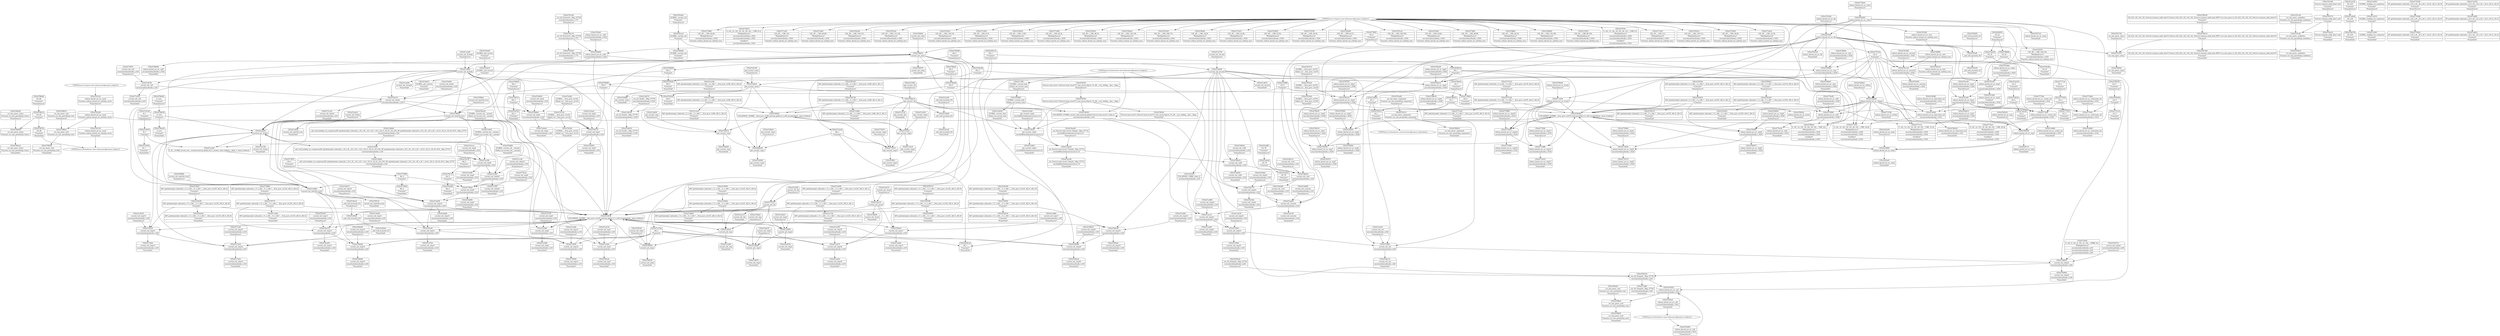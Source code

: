 digraph {
	CE0x4774cf0 [shape=record,shape=Mrecord,label="{CE0x4774cf0|selinux_kernel_act_as:_sockcreate_sid|security/selinux/hooks.c,3532}"]
	CE0x47a6b10 [shape=record,shape=Mrecord,label="{CE0x47a6b10|i32_4|*Constant*}"]
	CE0x4799cf0 [shape=record,shape=Mrecord,label="{CE0x4799cf0|selinux_kernel_act_as:_tmp5|security/selinux/hooks.c,3528|*SummSink*}"]
	CE0x479c290 [shape=record,shape=Mrecord,label="{CE0x479c290|selinux_kernel_act_as:_secid|Function::selinux_kernel_act_as&Arg::secid::}"]
	CE0x47cf400 [shape=record,shape=Mrecord,label="{CE0x47cf400|current_sid:_tmp23|security/selinux/hooks.c,218|*SummSink*}"]
	CE0x479c530 [shape=record,shape=Mrecord,label="{CE0x479c530|selinux_kernel_act_as:_secid|Function::selinux_kernel_act_as&Arg::secid::|*SummSink*}"]
	CE0x47a4b90 [shape=record,shape=Mrecord,label="{CE0x47a4b90|_call_void_mcount()_#3}"]
	CE0x47aa050 [shape=record,shape=Mrecord,label="{CE0x47aa050|current_sid:_bb|*SummSource*}"]
	CE0x47aa110 [shape=record,shape=Mrecord,label="{CE0x47aa110|current_sid:_bb|*SummSink*}"]
	CE0x47ce270 [shape=record,shape=Mrecord,label="{CE0x47ce270|current_sid:_tmp18|security/selinux/hooks.c,218}"]
	CE0x4783810 [shape=record,shape=Mrecord,label="{CE0x4783810|i64*_getelementptr_inbounds_(_5_x_i64_,_5_x_i64_*___llvm_gcov_ctr276,_i64_0,_i64_3)|*Constant*}"]
	CE0x47ce350 [shape=record,shape=Mrecord,label="{CE0x47ce350|current_sid:_tmp18|security/selinux/hooks.c,218|*SummSource*}"]
	CE0x47832a0 [shape=record,shape=Mrecord,label="{CE0x47832a0|GLOBAL:___llvm_gcov_ctr276|Global_var:__llvm_gcov_ctr276}"]
	CE0x47c98e0 [shape=record,shape=Mrecord,label="{CE0x47c98e0|i64*_getelementptr_inbounds_(_11_x_i64_,_11_x_i64_*___llvm_gcov_ctr125,_i64_0,_i64_0)|*Constant*}"]
	CE0x47934b0 [shape=record,shape=Mrecord,label="{CE0x47934b0|selinux_kernel_act_as:_tmp2|*LoadInst*|security/selinux/hooks.c,3520|*SummSource*}"]
	CE0x4775890 [shape=record,shape=Mrecord,label="{CE0x4775890|selinux_kernel_act_as:_tmp10|security/selinux/hooks.c,3534|*SummSource*}"]
	CE0x4791e40 [shape=record,shape=Mrecord,label="{CE0x4791e40|_ret_i32_%retval.0,_!dbg_!27728|security/selinux/avc.c,775|*SummSource*}"]
	CE0x479ba90 [shape=record,shape=Mrecord,label="{CE0x479ba90|selinux_kernel_act_as:_tmp4|security/selinux/hooks.c,3528|*SummSource*}"]
	CE0x4785230 [shape=record,shape=Mrecord,label="{CE0x4785230|_ret_i32_%tmp24,_!dbg_!27742|security/selinux/hooks.c,220}"]
	CE0x4775b10 [shape=record,shape=Mrecord,label="{CE0x4775b10|selinux_kernel_act_as:_tmp11|security/selinux/hooks.c,3534|*SummSink*}"]
	CE0x477e470 [shape=record,shape=Mrecord,label="{CE0x477e470|128:_i8*,_:_CRE_24,28_|*MultipleSource*|security/selinux/hooks.c,3520|Function::selinux_kernel_act_as&Arg::new::}"]
	CE0x479b490 [shape=record,shape=Mrecord,label="{CE0x479b490|current_sid:_tmp14|security/selinux/hooks.c,218|*SummSource*}"]
	CE0x479bb30 [shape=record,shape=Mrecord,label="{CE0x479bb30|selinux_kernel_act_as:_tmp4|security/selinux/hooks.c,3528|*SummSink*}"]
	CE0x47c9950 [shape=record,shape=Mrecord,label="{CE0x47c9950|i64*_getelementptr_inbounds_(_11_x_i64_,_11_x_i64_*___llvm_gcov_ctr125,_i64_0,_i64_0)|*Constant*|*SummSource*}"]
	CE0x47ca180 [shape=record,shape=Mrecord,label="{CE0x47ca180|current_sid:_tmp8|security/selinux/hooks.c,218}"]
	CE0x47ce0d0 [shape=record,shape=Mrecord,label="{CE0x47ce0d0|current_sid:_tmp19|security/selinux/hooks.c,218|*SummSource*}"]
	CE0x47da440 [shape=record,shape=Mrecord,label="{CE0x47da440|GLOBAL:_get_current|*Constant*|*SummSource*}"]
	CE0x47d9aa0 [shape=record,shape=Mrecord,label="{CE0x47d9aa0|current_sid:_tmp20|security/selinux/hooks.c,218|*SummSink*}"]
	CE0x4777b00 [shape=record,shape=Mrecord,label="{CE0x4777b00|selinux_kernel_act_as:_create_sid|security/selinux/hooks.c,3530}"]
	CE0x47a1bc0 [shape=record,shape=Mrecord,label="{CE0x47a1bc0|get_current:_tmp2|*SummSink*}"]
	CE0x4793850 [shape=record,shape=Mrecord,label="{CE0x4793850|128:_i8*,_:_CRE_52,56_|*MultipleSource*|security/selinux/hooks.c,3520|Function::selinux_kernel_act_as&Arg::new::}"]
	CE0x47da7d0 [shape=record,shape=Mrecord,label="{CE0x47da7d0|get_current:_entry|*SummSource*}"]
	CE0x47ca9b0 [shape=record,shape=Mrecord,label="{CE0x47ca9b0|current_sid:_do.body}"]
	CE0x4775140 [shape=record,shape=Mrecord,label="{CE0x4775140|i64*_getelementptr_inbounds_(_5_x_i64_,_5_x_i64_*___llvm_gcov_ctr276,_i64_0,_i64_4)|*Constant*|*SummSink*}"]
	CE0x4781390 [shape=record,shape=Mrecord,label="{CE0x4781390|i32_(i32,_i32,_i16,_i32,_%struct.common_audit_data*)*_bitcast_(i32_(i32,_i32,_i16,_i32,_%struct.common_audit_data.495*)*_avc_has_perm_to_i32_(i32,_i32,_i16,_i32,_%struct.common_audit_data*)*)|*Constant*|*SummSink*}"]
	CE0x477d760 [shape=record,shape=Mrecord,label="{CE0x477d760|128:_i8*,_:_CRE_40,44_|*MultipleSource*|security/selinux/hooks.c,3520|Function::selinux_kernel_act_as&Arg::new::}"]
	CE0x4795ef0 [shape=record,shape=Mrecord,label="{CE0x4795ef0|selinux_kernel_act_as:_call1|security/selinux/hooks.c,3524|*SummSource*}"]
	CE0x47a2150 [shape=record,shape=Mrecord,label="{CE0x47a2150|current_sid:_tmp7|security/selinux/hooks.c,218|*SummSource*}"]
	CE0x47821a0 [shape=record,shape=Mrecord,label="{CE0x47821a0|selinux_kernel_act_as:_bb|*SummSink*}"]
	CE0x4791c00 [shape=record,shape=Mrecord,label="{CE0x4791c00|avc_has_perm:_auditdata|Function::avc_has_perm&Arg::auditdata::|*SummSource*}"]
	CE0x47c57b0 [shape=record,shape=Mrecord,label="{CE0x47c57b0|current_sid:_tmp11|security/selinux/hooks.c,218|*SummSink*}"]
	CE0x47ced80 [shape=record,shape=Mrecord,label="{CE0x47ced80|current_sid:_tmp22|security/selinux/hooks.c,218|*SummSource*}"]
	CE0x47cddd0 [shape=record,shape=Mrecord,label="{CE0x47cddd0|current_sid:_tmp17|security/selinux/hooks.c,218|*SummSource*}"]
	CE0x47a3ea0 [shape=record,shape=Mrecord,label="{CE0x47a3ea0|current_sid:_tmp5|security/selinux/hooks.c,218|*SummSource*}"]
	CE0x47cdc50 [shape=record,shape=Mrecord,label="{CE0x47cdc50|i32_218|*Constant*|*SummSource*}"]
	CE0x4777110 [shape=record,shape=Mrecord,label="{CE0x4777110|4:_i32,_12:_i32,_16:_i32,_20:_i32,_:_CME_12,16_|*MultipleSource*|security/selinux/hooks.c,3529|security/selinux/hooks.c,3520|*LoadInst*|security/selinux/hooks.c,3520}"]
	"CONST[source:1(input),value:2(dynamic)][purpose:{subject}]"
	CE0x4772780 [shape=record,shape=Mrecord,label="{CE0x4772780|selinux_kernel_act_as:_if.then|*SummSink*}"]
	CE0x47a6220 [shape=record,shape=Mrecord,label="{CE0x47a6220|i32_4|*Constant*|*SummSink*}"]
	CE0x4781bf0 [shape=record,shape=Mrecord,label="{CE0x4781bf0|selinux_kernel_act_as:_tmp3|security/selinux/hooks.c,3520}"]
	CE0x479df60 [shape=record,shape=Mrecord,label="{CE0x479df60|GLOBAL:_current_sid.__warned|Global_var:current_sid.__warned|*SummSink*}"]
	CE0x47a4ca0 [shape=record,shape=Mrecord,label="{CE0x47a4ca0|_call_void_mcount()_#3|*SummSink*}"]
	CE0x47a3150 [shape=record,shape=Mrecord,label="{CE0x47a3150|current_sid:_tmp6|security/selinux/hooks.c,218|*SummSource*}"]
	CE0x476e450 [shape=record,shape=Mrecord,label="{CE0x476e450|current_sid:_tmp13|security/selinux/hooks.c,218|*SummSink*}"]
	CE0x5b561a0 [shape=record,shape=Mrecord,label="{CE0x5b561a0|i64_1|*Constant*|*SummSink*}"]
	CE0x5104490 [shape=record,shape=Mrecord,label="{CE0x5104490|128:_i8*,_:_CRE_64,72_|*MultipleSource*|security/selinux/hooks.c,3520|Function::selinux_kernel_act_as&Arg::new::}"]
	CE0x47cb380 [shape=record,shape=Mrecord,label="{CE0x47cb380|current_sid:_tmp8|security/selinux/hooks.c,218|*SummSink*}"]
	CE0x479b600 [shape=record,shape=Mrecord,label="{CE0x479b600|current_sid:_tmp14|security/selinux/hooks.c,218|*SummSink*}"]
	CE0x479f5d0 [shape=record,shape=Mrecord,label="{CE0x479f5d0|COLLAPSED:_GCMRE___llvm_gcov_ctr98_internal_global_2_x_i64_zeroinitializer:_elem_0:default:}"]
	CE0x4777630 [shape=record,shape=Mrecord,label="{CE0x4777630|i32_3|*Constant*}"]
	CE0x4795010 [shape=record,shape=Mrecord,label="{CE0x4795010|i32_1|*Constant*|*SummSink*}"]
	CE0x4795170 [shape=record,shape=Mrecord,label="{CE0x4795170|%struct.common_audit_data*_null|*Constant*}"]
	CE0x47cfa30 [shape=record,shape=Mrecord,label="{CE0x47cfa30|current_sid:_sid|security/selinux/hooks.c,220|*SummSource*}"]
	CE0x4778f00 [shape=record,shape=Mrecord,label="{CE0x4778f00|i64_4|*Constant*}"]
	CE0x47d0a10 [shape=record,shape=Mrecord,label="{CE0x47d0a10|get_current:_bb}"]
	CE0x47931a0 [shape=record,shape=Mrecord,label="{CE0x47931a0|128:_i8*,_:_CRE_160,168_|*MultipleSource*|security/selinux/hooks.c,3520|Function::selinux_kernel_act_as&Arg::new::}"]
	CE0x476e6e0 [shape=record,shape=Mrecord,label="{CE0x476e6e0|i64*_getelementptr_inbounds_(_11_x_i64_,_11_x_i64_*___llvm_gcov_ctr125,_i64_0,_i64_8)|*Constant*|*SummSink*}"]
	CE0x4780e50 [shape=record,shape=Mrecord,label="{CE0x4780e50|i32_1|*Constant*|*SummSource*}"]
	CE0x47939e0 [shape=record,shape=Mrecord,label="{CE0x47939e0|128:_i8*,_:_CRE_56,64_|*MultipleSource*|security/selinux/hooks.c,3520|Function::selinux_kernel_act_as&Arg::new::}"]
	CE0x479b830 [shape=record,shape=Mrecord,label="{CE0x479b830|i1_true|*Constant*}"]
	CE0x4808c60 [shape=record,shape=Mrecord,label="{CE0x4808c60|get_current:_tmp1}"]
	CE0x479b9b0 [shape=record,shape=Mrecord,label="{CE0x479b9b0|i1_true|*Constant*|*SummSource*}"]
	CE0x479d6d0 [shape=record,shape=Mrecord,label="{CE0x479d6d0|i64_3|*Constant*|*SummSource*}"]
	CE0x479cdf0 [shape=record,shape=Mrecord,label="{CE0x479cdf0|GLOBAL:___llvm_gcov_ctr125|Global_var:__llvm_gcov_ctr125|*SummSource*}"]
	CE0x4780440 [shape=record,shape=Mrecord,label="{CE0x4780440|selinux_kernel_act_as:_tmp}"]
	CE0x47a3280 [shape=record,shape=Mrecord,label="{CE0x47a3280|current_sid:_tmp6|security/selinux/hooks.c,218|*SummSink*}"]
	CE0x4791480 [shape=record,shape=Mrecord,label="{CE0x4791480|selinux_kernel_act_as:_security|security/selinux/hooks.c,3520|*SummSource*}"]
	CE0x4775820 [shape=record,shape=Mrecord,label="{CE0x4775820|selinux_kernel_act_as:_tmp10|security/selinux/hooks.c,3534}"]
	CE0x47791e0 [shape=record,shape=Mrecord,label="{CE0x47791e0|current_sid:_tmp9|security/selinux/hooks.c,218|*SummSource*}"]
	CE0x4792bf0 [shape=record,shape=Mrecord,label="{CE0x4792bf0|_call_void_mcount()_#3|*SummSource*}"]
	CE0x47cfce0 [shape=record,shape=Mrecord,label="{CE0x47cfce0|i64*_getelementptr_inbounds_(_2_x_i64_,_2_x_i64_*___llvm_gcov_ctr98,_i64_0,_i64_0)|*Constant*|*SummSink*}"]
	CE0x4777350 [shape=record,shape=Mrecord,label="{CE0x4777350|4:_i32,_12:_i32,_16:_i32,_20:_i32,_:_CME_16,20_|*MultipleSource*|security/selinux/hooks.c,3529|security/selinux/hooks.c,3520|*LoadInst*|security/selinux/hooks.c,3520}"]
	CE0x4779040 [shape=record,shape=Mrecord,label="{CE0x4779040|i64_4|*Constant*|*SummSink*}"]
	CE0x477fbf0 [shape=record,shape=Mrecord,label="{CE0x477fbf0|128:_i8*,_:_CRE_88,89_|*MultipleSource*|security/selinux/hooks.c,3520|Function::selinux_kernel_act_as&Arg::new::}"]
	CE0x47ab570 [shape=record,shape=Mrecord,label="{CE0x47ab570|current_sid:_if.end|*SummSource*}"]
	CE0x4779310 [shape=record,shape=Mrecord,label="{CE0x4779310|get_current:_tmp3}"]
	CE0x477f660 [shape=record,shape=Mrecord,label="{CE0x477f660|i32_0|*Constant*|*SummSink*}"]
	CE0x478cf80 [shape=record,shape=Mrecord,label="{CE0x478cf80|selinux_kernel_act_as:_keycreate_sid|security/selinux/hooks.c,3531|*SummSource*}"]
	CE0x479c3c0 [shape=record,shape=Mrecord,label="{CE0x479c3c0|selinux_kernel_act_as:_secid|Function::selinux_kernel_act_as&Arg::secid::|*SummSource*}"]
	CE0x47dc8b0 [shape=record,shape=Mrecord,label="{CE0x47dc8b0|current_sid:_tmp21|security/selinux/hooks.c,218|*SummSource*}"]
	"CONST[source:0(mediator),value:0(static)][purpose:{operation}]"
	CE0x4785360 [shape=record,shape=Mrecord,label="{CE0x4785360|i32_5|*Constant*}"]
	CE0x47cfed0 [shape=record,shape=Mrecord,label="{CE0x47cfed0|0:_i32,_4:_i32,_8:_i32,_12:_i32,_:_CMRE_4,8_|*MultipleSource*|security/selinux/hooks.c,218|security/selinux/hooks.c,218|security/selinux/hooks.c,220}"]
	CE0x4794c80 [shape=record,shape=Mrecord,label="{CE0x4794c80|i64_2|*Constant*}"]
	CE0x4795550 [shape=record,shape=Mrecord,label="{CE0x4795550|selinux_kernel_act_as:_tmp5|security/selinux/hooks.c,3528|*SummSource*}"]
	CE0x47db110 [shape=record,shape=Mrecord,label="{CE0x47db110|current_sid:_sid|security/selinux/hooks.c,220|*SummSink*}"]
	CE0x47a2640 [shape=record,shape=Mrecord,label="{CE0x47a2640|get_current:_tmp|*SummSource*}"]
	CE0x479e7f0 [shape=record,shape=Mrecord,label="{CE0x479e7f0|i64_5|*Constant*|*SummSource*}"]
	CE0x4784810 [shape=record,shape=Mrecord,label="{CE0x4784810|selinux_kernel_act_as:_tmp3|security/selinux/hooks.c,3520|*SummSink*}"]
	CE0x479f1a0 [shape=record,shape=Mrecord,label="{CE0x479f1a0|current_sid:_tmp7|security/selinux/hooks.c,218|*SummSink*}"]
	CE0x4793f40 [shape=record,shape=Mrecord,label="{CE0x4793f40|selinux_kernel_act_as:_tmp6|security/selinux/hooks.c,3528|*SummSource*}"]
	CE0x47810b0 [shape=record,shape=Mrecord,label="{CE0x47810b0|selinux_kernel_act_as:_new|Function::selinux_kernel_act_as&Arg::new::|*SummSource*}"]
	CE0x47751b0 [shape=record,shape=Mrecord,label="{CE0x47751b0|i64*_getelementptr_inbounds_(_5_x_i64_,_5_x_i64_*___llvm_gcov_ctr276,_i64_0,_i64_4)|*Constant*}"]
	CE0x47a2850 [shape=record,shape=Mrecord,label="{CE0x47a2850|current_sid:_tmp2}"]
	CE0x479c9c0 [shape=record,shape=Mrecord,label="{CE0x479c9c0|selinux_kernel_act_as:_call|security/selinux/hooks.c,3521|*SummSink*}"]
	CE0x476ffd0 [shape=record,shape=Mrecord,label="{CE0x476ffd0|128:_i8*,_:_CRE_20,24_|*MultipleSource*|security/selinux/hooks.c,3520|Function::selinux_kernel_act_as&Arg::new::}"]
	CE0x479ba20 [shape=record,shape=Mrecord,label="{CE0x479ba20|i1_true|*Constant*|*SummSink*}"]
	CE0x4775f40 [shape=record,shape=Mrecord,label="{CE0x4775f40|selinux_kernel_act_as:_tmp11|security/selinux/hooks.c,3534|*SummSource*}"]
	CE0x47d8c30 [shape=record,shape=Mrecord,label="{CE0x47d8c30|current_sid:_tmp19|security/selinux/hooks.c,218}"]
	CE0x47d9630 [shape=record,shape=Mrecord,label="{CE0x47d9630|current_sid:_tmp20|security/selinux/hooks.c,218|*SummSource*}"]
	CE0x4786000 [shape=record,shape=Mrecord,label="{CE0x4786000|128:_i8*,_:_CRE_152,160_|*MultipleSource*|security/selinux/hooks.c,3520|Function::selinux_kernel_act_as&Arg::new::}"]
	CE0x47a0380 [shape=record,shape=Mrecord,label="{CE0x47a0380|i64*_getelementptr_inbounds_(_11_x_i64_,_11_x_i64_*___llvm_gcov_ctr125,_i64_0,_i64_1)|*Constant*|*SummSource*}"]
	CE0x47944d0 [shape=record,shape=Mrecord,label="{CE0x47944d0|selinux_kernel_act_as:_cmp|security/selinux/hooks.c,3528|*SummSink*}"]
	CE0x4795210 [shape=record,shape=Mrecord,label="{CE0x4795210|avc_has_perm:_requested|Function::avc_has_perm&Arg::requested::}"]
	CE0x477fd10 [shape=record,shape=Mrecord,label="{CE0x477fd10|128:_i8*,_:_CRE_96,104_|*MultipleSource*|security/selinux/hooks.c,3520|Function::selinux_kernel_act_as&Arg::new::}"]
	CE0x47cd5f0 [shape=record,shape=Mrecord,label="{CE0x47cd5f0|GLOBAL:_lockdep_rcu_suspicious|*Constant*|*SummSink*}"]
	CE0x47c9330 [shape=record,shape=Mrecord,label="{CE0x47c9330|current_sid:_tmp15|security/selinux/hooks.c,218|*SummSource*}"]
	CE0x47745b0 [shape=record,shape=Mrecord,label="{CE0x47745b0|i8*_getelementptr_inbounds_(_45_x_i8_,_45_x_i8_*_.str12,_i32_0,_i32_0)|*Constant*|*SummSink*}"]
	CE0x47a0eb0 [shape=record,shape=Mrecord,label="{CE0x47a0eb0|current_sid:_tmp4|security/selinux/hooks.c,218|*SummSink*}"]
	CE0x47918c0 [shape=record,shape=Mrecord,label="{CE0x47918c0|avc_has_perm:_auditdata|Function::avc_has_perm&Arg::auditdata::|*SummSink*}"]
	CE0x47916b0 [shape=record,shape=Mrecord,label="{CE0x47916b0|selinux_kernel_act_as:_bb|*SummSource*}"]
	CE0x47cb1e0 [shape=record,shape=Mrecord,label="{CE0x47cb1e0|current_sid:_tmp8|security/selinux/hooks.c,218|*SummSource*}"]
	CE0x47ab060 [shape=record,shape=Mrecord,label="{CE0x47ab060|current_sid:_security|security/selinux/hooks.c,218|*SummSource*}"]
	CE0x47788f0 [shape=record,shape=Mrecord,label="{CE0x47788f0|i64*_getelementptr_inbounds_(_11_x_i64_,_11_x_i64_*___llvm_gcov_ctr125,_i64_0,_i64_6)|*Constant*|*SummSource*}"]
	CE0x47db210 [shape=record,shape=Mrecord,label="{CE0x47db210|current_sid:_cred|security/selinux/hooks.c,218|*SummSource*}"]
	CE0x47c7fb0 [shape=record,shape=Mrecord,label="{CE0x47c7fb0|GLOBAL:_current_task|Global_var:current_task|*SummSource*}"]
	CE0x4797f30 [shape=record,shape=Mrecord,label="{CE0x4797f30|4:_i32,_12:_i32,_16:_i32,_20:_i32,_:_CME_0,4_|*MultipleSource*|security/selinux/hooks.c,3529|security/selinux/hooks.c,3520|*LoadInst*|security/selinux/hooks.c,3520}"]
	CE0x47c6070 [shape=record,shape=Mrecord,label="{CE0x47c6070|i8_1|*Constant*}"]
	CE0x47cbb00 [shape=record,shape=Mrecord,label="{CE0x47cbb00|current_sid:_tmp10|security/selinux/hooks.c,218}"]
	CE0x47c5630 [shape=record,shape=Mrecord,label="{CE0x47c5630|current_sid:_tmp11|security/selinux/hooks.c,218|*SummSource*}"]
	CE0x4782b40 [shape=record,shape=Mrecord,label="{CE0x4782b40|selinux_kernel_act_as:_if.then}"]
	CE0x47cf0b0 [shape=record,shape=Mrecord,label="{CE0x47cf0b0|current_sid:_tmp23|security/selinux/hooks.c,218}"]
	CE0x47c76b0 [shape=record,shape=Mrecord,label="{CE0x47c76b0|current_sid:_tmp15|security/selinux/hooks.c,218|*SummSink*}"]
	CE0x4776a90 [shape=record,shape=Mrecord,label="{CE0x4776a90|selinux_kernel_act_as:_sid2|security/selinux/hooks.c,3529|*SummSource*}"]
	CE0x5e30980 [shape=record,shape=Mrecord,label="{CE0x5e30980|selinux_kernel_act_as:_tmp1}"]
	CE0x478f720 [shape=record,shape=Mrecord,label="{CE0x478f720|i16_48|*Constant*|*SummSink*}"]
	CE0x47744d0 [shape=record,shape=Mrecord,label="{CE0x47744d0|i8*_getelementptr_inbounds_(_45_x_i8_,_45_x_i8_*_.str12,_i32_0,_i32_0)|*Constant*}"]
	CE0x477c930 [shape=record,shape=Mrecord,label="{CE0x477c930|128:_i8*,_:_CRE_0,4_|*MultipleSource*|security/selinux/hooks.c,3520|Function::selinux_kernel_act_as&Arg::new::}"]
	CE0x5b56050 [shape=record,shape=Mrecord,label="{CE0x5b56050|i32_22|*Constant*|*SummSource*}"]
	CE0x479a180 [shape=record,shape=Mrecord,label="{CE0x479a180|%struct.common_audit_data*_null|*Constant*|*SummSource*}"]
	CE0x4783310 [shape=record,shape=Mrecord,label="{CE0x4783310|GLOBAL:___llvm_gcov_ctr276|Global_var:__llvm_gcov_ctr276|*SummSource*}"]
	CE0x4779410 [shape=record,shape=Mrecord,label="{CE0x4779410|get_current:_tmp3|*SummSource*}"]
	CE0x47a89d0 [shape=record,shape=Mrecord,label="{CE0x47a89d0|current_sid:_tmp3}"]
	CE0x476f760 [shape=record,shape=Mrecord,label="{CE0x476f760|%struct.task_struct*_(%struct.task_struct**)*_asm_movq_%gs:$_1:P_,$0_,_r,im,_dirflag_,_fpsr_,_flags_}"]
	CE0x47a3750 [shape=record,shape=Mrecord,label="{CE0x47a3750|current_sid:_do.end|*SummSource*}"]
	CE0x47a16d0 [shape=record,shape=Mrecord,label="{CE0x47a16d0|current_sid:_tmp|*SummSink*}"]
	CE0x47ab3f0 [shape=record,shape=Mrecord,label="{CE0x47ab3f0|COLLAPSED:_CMRE:_elem_0::|security/selinux/hooks.c,218}"]
	"CONST[source:1(input),value:2(dynamic)][purpose:{object}]"
	CE0x47a24b0 [shape=record,shape=Mrecord,label="{CE0x47a24b0|get_current:_tmp4|./arch/x86/include/asm/current.h,14|*SummSink*}"]
	CE0x47cde40 [shape=record,shape=Mrecord,label="{CE0x47cde40|current_sid:_tmp17|security/selinux/hooks.c,218|*SummSink*}"]
	CE0x4779f70 [shape=record,shape=Mrecord,label="{CE0x4779f70|current_sid:_call|security/selinux/hooks.c,218|*SummSource*}"]
	CE0x47c5f40 [shape=record,shape=Mrecord,label="{CE0x47c5f40|i64*_getelementptr_inbounds_(_2_x_i64_,_2_x_i64_*___llvm_gcov_ctr98,_i64_0,_i64_0)|*Constant*}"]
	CE0x4781740 [shape=record,shape=Mrecord,label="{CE0x4781740|avc_has_perm:_entry|*SummSource*}"]
	CE0x47a91a0 [shape=record,shape=Mrecord,label="{CE0x47a91a0|_call_void_mcount()_#3|*SummSource*}"]
	CE0x4777910 [shape=record,shape=Mrecord,label="{CE0x4777910|i32_3|*Constant*|*SummSink*}"]
	CE0x47729a0 [shape=record,shape=Mrecord,label="{CE0x47729a0|selinux_kernel_act_as:_entry|*SummSource*}"]
	CE0x4791850 [shape=record,shape=Mrecord,label="{CE0x4791850|i64*_getelementptr_inbounds_(_5_x_i64_,_5_x_i64_*___llvm_gcov_ctr276,_i64_0,_i64_0)|*Constant*|*SummSink*}"]
	CE0x479c820 [shape=record,shape=Mrecord,label="{CE0x479c820|selinux_kernel_act_as:_call|security/selinux/hooks.c,3521}"]
	CE0x476fa80 [shape=record,shape=Mrecord,label="{CE0x476fa80|current_sid:_tmp10|security/selinux/hooks.c,218|*SummSink*}"]
	CE0x47c5ad0 [shape=record,shape=Mrecord,label="{CE0x47c5ad0|current_sid:_tmp12|security/selinux/hooks.c,218|*SummSource*}"]
	CE0x4791000 [shape=record,shape=Mrecord,label="{CE0x4791000|selinux_kernel_act_as:_security|security/selinux/hooks.c,3520|*SummSink*}"]
	CE0x479e960 [shape=record,shape=Mrecord,label="{CE0x479e960|i64_5|*Constant*|*SummSink*}"]
	CE0x47c7e20 [shape=record,shape=Mrecord,label="{CE0x47c7e20|current_sid:_tmp16|security/selinux/hooks.c,218|*SummSink*}"]
	CE0x47a1b50 [shape=record,shape=Mrecord,label="{CE0x47a1b50|get_current:_tmp2|*SummSource*}"]
	CE0x47770a0 [shape=record,shape=Mrecord,label="{CE0x47770a0|selinux_kernel_act_as:_create_sid|security/selinux/hooks.c,3530|*SummSource*}"]
	CE0x47c8430 [shape=record,shape=Mrecord,label="{CE0x47c8430|COLLAPSED:_GCMRE___llvm_gcov_ctr125_internal_global_11_x_i64_zeroinitializer:_elem_0:default:}"]
	CE0x479d8b0 [shape=record,shape=Mrecord,label="{CE0x479d8b0|current_sid:_tmp4|security/selinux/hooks.c,218}"]
	CE0x4774540 [shape=record,shape=Mrecord,label="{CE0x4774540|i8*_getelementptr_inbounds_(_45_x_i8_,_45_x_i8_*_.str12,_i32_0,_i32_0)|*Constant*|*SummSource*}"]
	CE0x4774d60 [shape=record,shape=Mrecord,label="{CE0x4774d60|selinux_kernel_act_as:_sockcreate_sid|security/selinux/hooks.c,3532|*SummSource*}"]
	CE0x47aa790 [shape=record,shape=Mrecord,label="{CE0x47aa790|current_sid:_if.then|*SummSink*}"]
	CE0x4795b10 [shape=record,shape=Mrecord,label="{CE0x4795b10|128:_i8*,_:_CRE_104,112_|*MultipleSource*|security/selinux/hooks.c,3520|Function::selinux_kernel_act_as&Arg::new::}"]
	CE0x47db5f0 [shape=record,shape=Mrecord,label="{CE0x47db5f0|COLLAPSED:_GCMRE_current_task_external_global_%struct.task_struct*:_elem_0::|security/selinux/hooks.c,218}"]
	CE0x476e370 [shape=record,shape=Mrecord,label="{CE0x476e370|current_sid:_tmp13|security/selinux/hooks.c,218}"]
	CE0x5b560c0 [shape=record,shape=Mrecord,label="{CE0x5b560c0|i64_1|*Constant*}"]
	CE0x4794c10 [shape=record,shape=Mrecord,label="{CE0x4794c10|i64*_getelementptr_inbounds_(_5_x_i64_,_5_x_i64_*___llvm_gcov_ctr276,_i64_0,_i64_3)|*Constant*|*SummSink*}"]
	CE0x47a2930 [shape=record,shape=Mrecord,label="{CE0x47a2930|current_sid:_tmp2|*SummSink*}"]
	CE0x47c3810 [shape=record,shape=Mrecord,label="{CE0x47c3810|GLOBAL:_current_sid.__warned|Global_var:current_sid.__warned}"]
	CE0x47c92c0 [shape=record,shape=Mrecord,label="{CE0x47c92c0|current_sid:_tmp15|security/selinux/hooks.c,218}"]
	CE0x47cc0b0 [shape=record,shape=Mrecord,label="{CE0x47cc0b0|current_sid:_tobool1|security/selinux/hooks.c,218}"]
	CE0x47caa80 [shape=record,shape=Mrecord,label="{CE0x47caa80|current_sid:_do.body|*SummSource*}"]
	CE0x4785070 [shape=record,shape=Mrecord,label="{CE0x4785070|current_sid:_entry|*SummSink*}"]
	CE0x47804b0 [shape=record,shape=Mrecord,label="{CE0x47804b0|COLLAPSED:_GCMRE___llvm_gcov_ctr276_internal_global_5_x_i64_zeroinitializer:_elem_0:default:}"]
	CE0x4776c40 [shape=record,shape=Mrecord,label="{CE0x4776c40|selinux_kernel_act_as:_sid2|security/selinux/hooks.c,3529|*SummSink*}"]
	CE0x47830e0 [shape=record,shape=Mrecord,label="{CE0x47830e0|i64_0|*Constant*|*SummSink*}"]
	CE0x478fb00 [shape=record,shape=Mrecord,label="{CE0x478fb00|avc_has_perm:_ssid|Function::avc_has_perm&Arg::ssid::|*SummSink*}"]
	CE0x4775900 [shape=record,shape=Mrecord,label="{CE0x4775900|selinux_kernel_act_as:_tmp10|security/selinux/hooks.c,3534|*SummSink*}"]
	CE0x4791210 [shape=record,shape=Mrecord,label="{CE0x4791210|avc_has_perm:_entry}"]
	CE0x47988a0 [shape=record,shape=Mrecord,label="{CE0x47988a0|avc_has_perm:_tsid|Function::avc_has_perm&Arg::tsid::}"]
	CE0x477d650 [shape=record,shape=Mrecord,label="{CE0x477d650|128:_i8*,_:_CRE_36,40_|*MultipleSource*|security/selinux/hooks.c,3520|Function::selinux_kernel_act_as&Arg::new::}"]
	CE0x479d7b0 [shape=record,shape=Mrecord,label="{CE0x479d7b0|i64_3|*Constant*|*SummSink*}"]
	CE0x479f3b0 [shape=record,shape=Mrecord,label="{CE0x479f3b0|%struct.task_struct*_(%struct.task_struct**)*_asm_movq_%gs:$_1:P_,$0_,_r,im,_dirflag_,_fpsr_,_flags_|*SummSink*}"]
	CE0x478fa40 [shape=record,shape=Mrecord,label="{CE0x478fa40|avc_has_perm:_ssid|Function::avc_has_perm&Arg::ssid::|*SummSource*}"]
	CE0x47a8a70 [shape=record,shape=Mrecord,label="{CE0x47a8a70|current_sid:_tmp3|*SummSource*}"]
	CE0x47d0800 [shape=record,shape=Mrecord,label="{CE0x47d0800|current_sid:_tmp24|security/selinux/hooks.c,220|*SummSink*}"]
	CE0x47d9490 [shape=record,shape=Mrecord,label="{CE0x47d9490|current_sid:_tmp20|security/selinux/hooks.c,218}"]
	CE0x47cee80 [shape=record,shape=Mrecord,label="{CE0x47cee80|current_sid:_tmp22|security/selinux/hooks.c,218|*SummSink*}"]
	CE0x4799680 [shape=record,shape=Mrecord,label="{CE0x4799680|i32_22|*Constant*}"]
	CE0x47c5950 [shape=record,shape=Mrecord,label="{CE0x47c5950|current_sid:_tmp12|security/selinux/hooks.c,218}"]
	CE0x477e6c0 [shape=record,shape=Mrecord,label="{CE0x477e6c0|128:_i8*,_:_CRE_32,36_|*MultipleSource*|security/selinux/hooks.c,3520|Function::selinux_kernel_act_as&Arg::new::}"]
	CE0x47940b0 [shape=record,shape=Mrecord,label="{CE0x47940b0|selinux_kernel_act_as:_tmp6|security/selinux/hooks.c,3528|*SummSink*}"]
	CE0x4791af0 [shape=record,shape=Mrecord,label="{CE0x4791af0|avc_has_perm:_auditdata|Function::avc_has_perm&Arg::auditdata::}"]
	CE0x47dab30 [shape=record,shape=Mrecord,label="{CE0x47dab30|_ret_%struct.task_struct*_%tmp4,_!dbg_!27714|./arch/x86/include/asm/current.h,14}"]
	CE0x4794d90 [shape=record,shape=Mrecord,label="{CE0x4794d90|i64_2|*Constant*|*SummSource*}"]
	CE0x47811a0 [shape=record,shape=Mrecord,label="{CE0x47811a0|selinux_kernel_act_as:_security|security/selinux/hooks.c,3520}"]
	CE0x4780830 [shape=record,shape=Mrecord,label="{CE0x4780830|avc_has_perm:_requested|Function::avc_has_perm&Arg::requested::|*SummSink*}"]
	CE0x479f9b0 [shape=record,shape=Mrecord,label="{CE0x479f9b0|current_sid:_land.lhs.true|*SummSource*}"]
	CE0x479e710 [shape=record,shape=Mrecord,label="{CE0x479e710|i64_5|*Constant*}"]
	CE0x47c7cb0 [shape=record,shape=Mrecord,label="{CE0x47c7cb0|current_sid:_tmp16|security/selinux/hooks.c,218|*SummSource*}"]
	CE0x47859c0 [shape=record,shape=Mrecord,label="{CE0x47859c0|current_sid:_tmp17|security/selinux/hooks.c,218}"]
	CE0x477d8f0 [shape=record,shape=Mrecord,label="{CE0x477d8f0|128:_i8*,_:_CRE_44,48_|*MultipleSource*|security/selinux/hooks.c,3520|Function::selinux_kernel_act_as&Arg::new::}"]
	CE0x47c65f0 [shape=record,shape=Mrecord,label="{CE0x47c65f0|_call_void_lockdep_rcu_suspicious(i8*_getelementptr_inbounds_(_25_x_i8_,_25_x_i8_*_.str3,_i32_0,_i32_0),_i32_218,_i8*_getelementptr_inbounds_(_45_x_i8_,_45_x_i8_*_.str12,_i32_0,_i32_0))_#10,_!dbg_!27727|security/selinux/hooks.c,218}"]
	CE0x5e30a50 [shape=record,shape=Mrecord,label="{CE0x5e30a50|selinux_kernel_act_as:_tmp1|*SummSource*}"]
	CE0x4776910 [shape=record,shape=Mrecord,label="{CE0x4776910|4:_i32,_12:_i32,_16:_i32,_20:_i32,_:_CME_8,12_|*MultipleSource*|security/selinux/hooks.c,3529|security/selinux/hooks.c,3520|*LoadInst*|security/selinux/hooks.c,3520}"]
	CE0x47e6670 [shape=record,shape=Mrecord,label="{CE0x47e6670|get_current:_tmp}"]
	CE0x5e30af0 [shape=record,shape=Mrecord,label="{CE0x5e30af0|selinux_kernel_act_as:_tmp1|*SummSink*}"]
	CE0x47a1e80 [shape=record,shape=Mrecord,label="{CE0x47a1e80|i64*_getelementptr_inbounds_(_2_x_i64_,_2_x_i64_*___llvm_gcov_ctr98,_i64_0,_i64_0)|*Constant*|*SummSource*}"]
	CE0x479cac0 [shape=record,shape=Mrecord,label="{CE0x479cac0|GLOBAL:_current_sid|*Constant*}"]
	CE0x47980a0 [shape=record,shape=Mrecord,label="{CE0x47980a0|4:_i32,_12:_i32,_16:_i32,_20:_i32,_:_CME_4,8_|*MultipleSource*|security/selinux/hooks.c,3529|security/selinux/hooks.c,3520|*LoadInst*|security/selinux/hooks.c,3520}"]
	CE0x47d0620 [shape=record,shape=Mrecord,label="{CE0x47d0620|current_sid:_tmp24|security/selinux/hooks.c,220}"]
	CE0x47cc300 [shape=record,shape=Mrecord,label="{CE0x47cc300|current_sid:_tobool1|security/selinux/hooks.c,218|*SummSink*}"]
	CE0x479b210 [shape=record,shape=Mrecord,label="{CE0x479b210|selinux_kernel_act_as:_tmp4|security/selinux/hooks.c,3528}"]
	CE0x4780aa0 [shape=record,shape=Mrecord,label="{CE0x4780aa0|avc_has_perm:_tclass|Function::avc_has_perm&Arg::tclass::|*SummSink*}"]
	CE0x47a1fd0 [shape=record,shape=Mrecord,label="{CE0x47a1fd0|current_sid:_tmp7|security/selinux/hooks.c,218}"]
	CE0x4792c60 [shape=record,shape=Mrecord,label="{CE0x4792c60|_call_void_mcount()_#3|*SummSink*}"]
	CE0x5c87da0 [shape=record,shape=Mrecord,label="{CE0x5c87da0|selinux_kernel_act_as:_bb}"]
	CE0x477ca90 [shape=record,shape=Mrecord,label="{CE0x477ca90|128:_i8*,_:_CRE_4,8_|*MultipleSource*|security/selinux/hooks.c,3520|Function::selinux_kernel_act_as&Arg::new::}"]
	CE0x47cb890 [shape=record,shape=Mrecord,label="{CE0x47cb890|current_sid:_tmp9|security/selinux/hooks.c,218|*SummSink*}"]
	CE0x47c35b0 [shape=record,shape=Mrecord,label="{CE0x47c35b0|i64*_getelementptr_inbounds_(_11_x_i64_,_11_x_i64_*___llvm_gcov_ctr125,_i64_0,_i64_6)|*Constant*|*SummSink*}"]
	CE0x4798dd0 [shape=record,shape=Mrecord,label="{CE0x4798dd0|i16_48|*Constant*|*SummSource*}"]
	CE0x477fa60 [shape=record,shape=Mrecord,label="{CE0x477fa60|128:_i8*,_:_CRE_80,88_|*MultipleSource*|security/selinux/hooks.c,3520|Function::selinux_kernel_act_as&Arg::new::}"]
	CE0x47cd6f0 [shape=record,shape=Mrecord,label="{CE0x47cd6f0|i8*_getelementptr_inbounds_(_25_x_i8_,_25_x_i8_*_.str3,_i32_0,_i32_0)|*Constant*}"]
	CE0x479f690 [shape=record,shape=Mrecord,label="{CE0x479f690|current_sid:_land.lhs.true2|*SummSource*}"]
	CE0x47c61d0 [shape=record,shape=Mrecord,label="{CE0x47c61d0|i8_1|*Constant*|*SummSource*}"]
	CE0x47d9d30 [shape=record,shape=Mrecord,label="{CE0x47d9d30|current_sid:_call4|security/selinux/hooks.c,218}"]
	CE0x47c83c0 [shape=record,shape=Mrecord,label="{CE0x47c83c0|current_sid:_tmp}"]
	CE0x479f210 [shape=record,shape=Mrecord,label="{CE0x479f210|i64_3|*Constant*}"]
	CE0x479de30 [shape=record,shape=Mrecord,label="{CE0x479de30|GLOBAL:_current_sid.__warned|Global_var:current_sid.__warned|*SummSource*}"]
	CE0x47cf230 [shape=record,shape=Mrecord,label="{CE0x47cf230|current_sid:_tmp23|security/selinux/hooks.c,218|*SummSource*}"]
	CE0x47cd8c0 [shape=record,shape=Mrecord,label="{CE0x47cd8c0|i8*_getelementptr_inbounds_(_25_x_i8_,_25_x_i8_*_.str3,_i32_0,_i32_0)|*Constant*|*SummSink*}"]
	CE0x47a1740 [shape=record,shape=Mrecord,label="{CE0x47a1740|i64*_getelementptr_inbounds_(_11_x_i64_,_11_x_i64_*___llvm_gcov_ctr125,_i64_0,_i64_1)|*Constant*|*SummSink*}"]
	CE0x479cbb0 [shape=record,shape=Mrecord,label="{CE0x479cbb0|GLOBAL:_current_sid|*Constant*|*SummSource*}"]
	CE0x47daa90 [shape=record,shape=Mrecord,label="{CE0x47daa90|_ret_%struct.task_struct*_%tmp4,_!dbg_!27714|./arch/x86/include/asm/current.h,14|*SummSource*}"]
	"CONST[source:2(external),value:2(dynamic)][purpose:{subject}]"
	CE0x478f9a0 [shape=record,shape=Mrecord,label="{CE0x478f9a0|avc_has_perm:_ssid|Function::avc_has_perm&Arg::ssid::}"]
	"CONST[source:0(mediator),value:2(dynamic)][purpose:{object}]"
	CE0x476f970 [shape=record,shape=Mrecord,label="{CE0x476f970|current_sid:_tmp10|security/selinux/hooks.c,218|*SummSource*}"]
	CE0x4785950 [shape=record,shape=Mrecord,label="{CE0x4785950|i64*_getelementptr_inbounds_(_11_x_i64_,_11_x_i64_*___llvm_gcov_ctr125,_i64_0,_i64_9)|*Constant*|*SummSink*}"]
	CE0x47daf10 [shape=record,shape=Mrecord,label="{CE0x47daf10|i32_78|*Constant*|*SummSink*}"]
	CE0x47c8e50 [shape=record,shape=Mrecord,label="{CE0x47c8e50|i64*_getelementptr_inbounds_(_11_x_i64_,_11_x_i64_*___llvm_gcov_ctr125,_i64_0,_i64_8)|*Constant*}"]
	CE0x47a92b0 [shape=record,shape=Mrecord,label="{CE0x47a92b0|_call_void_mcount()_#3|*SummSink*}"]
	CE0x4778f70 [shape=record,shape=Mrecord,label="{CE0x4778f70|i64_4|*Constant*|*SummSource*}"]
	CE0x47a2fd0 [shape=record,shape=Mrecord,label="{CE0x47a2fd0|current_sid:_tmp6|security/selinux/hooks.c,218}"]
	CE0x4779720 [shape=record,shape=Mrecord,label="{CE0x4779720|current_sid:_bb}"]
	CE0x476f7f0 [shape=record,shape=Mrecord,label="{CE0x476f7f0|%struct.task_struct*_(%struct.task_struct**)*_asm_movq_%gs:$_1:P_,$0_,_r,im,_dirflag_,_fpsr_,_flags_|*SummSource*}"]
	CE0x479c890 [shape=record,shape=Mrecord,label="{CE0x479c890|selinux_kernel_act_as:_call|security/selinux/hooks.c,3521|*SummSource*}"]
	CE0x4775d80 [shape=record,shape=Mrecord,label="{CE0x4775d80|selinux_kernel_act_as:_tmp11|security/selinux/hooks.c,3534}"]
	CE0x47852a0 [shape=record,shape=Mrecord,label="{CE0x47852a0|_ret_i32_%tmp24,_!dbg_!27742|security/selinux/hooks.c,220|*SummSource*}"]
	CE0x47cd310 [shape=record,shape=Mrecord,label="{CE0x47cd310|GLOBAL:_lockdep_rcu_suspicious|*Constant*}"]
	CE0x477cd30 [shape=record,shape=Mrecord,label="{CE0x477cd30|selinux_kernel_act_as:_if.end}"]
	CE0x4785e40 [shape=record,shape=Mrecord,label="{CE0x4785e40|128:_i8*,_:_CRE_144,152_|*MultipleSource*|security/selinux/hooks.c,3520|Function::selinux_kernel_act_as&Arg::new::}"]
	CE0x4778770 [shape=record,shape=Mrecord,label="{CE0x4778770|i64*_getelementptr_inbounds_(_11_x_i64_,_11_x_i64_*___llvm_gcov_ctr125,_i64_0,_i64_6)|*Constant*}"]
	CE0x4784490 [shape=record,shape=Mrecord,label="{CE0x4784490|selinux_kernel_act_as:_call1|security/selinux/hooks.c,3524}"]
	CE0x47a3810 [shape=record,shape=Mrecord,label="{CE0x47a3810|current_sid:_do.end|*SummSink*}"]
	CE0x47a8f70 [shape=record,shape=Mrecord,label="{CE0x47a8f70|current_sid:_tmp3|*SummSink*}"]
	CE0x47a98f0 [shape=record,shape=Mrecord,label="{CE0x47a98f0|i32_0|*Constant*}"]
	CE0x47a8270 [shape=record,shape=Mrecord,label="{CE0x47a8270|_ret_i32_%call1,_!dbg_!27735|security/selinux/hooks.c,3534|*SummSource*}"]
	CE0x47d0710 [shape=record,shape=Mrecord,label="{CE0x47d0710|current_sid:_tmp24|security/selinux/hooks.c,220|*SummSource*}"]
	CE0x4792af0 [shape=record,shape=Mrecord,label="{CE0x4792af0|_call_void_mcount()_#3}"]
	CE0x479d400 [shape=record,shape=Mrecord,label="{CE0x479d400|get_current:_tmp|*SummSink*}"]
	CE0x47c8250 [shape=record,shape=Mrecord,label="{CE0x47c8250|GLOBAL:_current_task|Global_var:current_task|*SummSink*}"]
	CE0x4795410 [shape=record,shape=Mrecord,label="{CE0x4795410|selinux_kernel_act_as:_tmp5|security/selinux/hooks.c,3528}"]
	CE0x479d920 [shape=record,shape=Mrecord,label="{CE0x479d920|current_sid:_tmp4|security/selinux/hooks.c,218|*SummSource*}"]
	CE0x47ca3d0 [shape=record,shape=Mrecord,label="{CE0x47ca3d0|0:_i8,_:_GCMR_current_sid.__warned_internal_global_i8_0,_section_.data.unlikely_,_align_1:_elem_0:default:}"]
	CE0x4795ca0 [shape=record,shape=Mrecord,label="{CE0x4795ca0|128:_i8*,_:_CRE_112,120_|*MultipleSource*|security/selinux/hooks.c,3520|Function::selinux_kernel_act_as&Arg::new::}"]
	CE0x47a66f0 [shape=record,shape=Mrecord,label="{CE0x47a66f0|selinux_kernel_act_as:_create_sid|security/selinux/hooks.c,3530|*SummSink*}"]
	CE0x47ce4c0 [shape=record,shape=Mrecord,label="{CE0x47ce4c0|current_sid:_tmp18|security/selinux/hooks.c,218|*SummSink*}"]
	CE0x4783470 [shape=record,shape=Mrecord,label="{CE0x4783470|selinux_kernel_act_as:_tmp7|security/selinux/hooks.c,3528|*SummSink*}"]
	CE0x47db0a0 [shape=record,shape=Mrecord,label="{CE0x47db0a0|current_sid:_cred|security/selinux/hooks.c,218}"]
	CE0x4782d50 [shape=record,shape=Mrecord,label="{CE0x4782d50|selinux_kernel_act_as:_entry}"]
	CE0x47a90a0 [shape=record,shape=Mrecord,label="{CE0x47a90a0|_call_void_mcount()_#3}"]
	CE0x4796320 [shape=record,shape=Mrecord,label="{CE0x4796320|i32_(i32,_i32,_i16,_i32,_%struct.common_audit_data*)*_bitcast_(i32_(i32,_i32,_i16,_i32,_%struct.common_audit_data.495*)*_avc_has_perm_to_i32_(i32,_i32,_i16,_i32,_%struct.common_audit_data*)*)|*Constant*|*SummSource*}"]
	CE0x478f5b0 [shape=record,shape=Mrecord,label="{CE0x478f5b0|avc_has_perm:_entry|*SummSink*}"]
	CE0x47a8140 [shape=record,shape=Mrecord,label="{CE0x47a8140|_ret_i32_%call1,_!dbg_!27735|security/selinux/hooks.c,3534}"]
	CE0x4778320 [shape=record,shape=Mrecord,label="{CE0x4778320|get_current:_tmp4|./arch/x86/include/asm/current.h,14}"]
	CE0x479be90 [shape=record,shape=Mrecord,label="{CE0x479be90|i64_0|*Constant*}"]
	CE0x47cc1d0 [shape=record,shape=Mrecord,label="{CE0x47cc1d0|current_sid:_tobool1|security/selinux/hooks.c,218|*SummSource*}"]
	CE0x4782c40 [shape=record,shape=Mrecord,label="{CE0x4782c40|i64*_getelementptr_inbounds_(_2_x_i64_,_2_x_i64_*___llvm_gcov_ctr98,_i64_0,_i64_1)|*Constant*|*SummSource*}"]
	CE0x47aa650 [shape=record,shape=Mrecord,label="{CE0x47aa650|current_sid:_if.then}"]
	CE0x479d840 [shape=record,shape=Mrecord,label="{CE0x479d840|i64_2|*Constant*}"]
	CE0x47cab90 [shape=record,shape=Mrecord,label="{CE0x47cab90|current_sid:_do.body|*SummSink*}"]
	CE0x479d060 [shape=record,shape=Mrecord,label="{CE0x479d060|i64_0|*Constant*}"]
	CE0x479f8e0 [shape=record,shape=Mrecord,label="{CE0x479f8e0|current_sid:_land.lhs.true}"]
	CE0x47e1120 [shape=record,shape=Mrecord,label="{CE0x47e1120|get_current:_bb|*SummSink*}"]
	CE0x47a9ba0 [shape=record,shape=Mrecord,label="{CE0x47a9ba0|get_current:_tmp1|*SummSource*}"]
	CE0x47a17b0 [shape=record,shape=Mrecord,label="{CE0x47a17b0|i64_1|*Constant*}"]
	CE0x47a9fb0 [shape=record,shape=Mrecord,label="{CE0x47a9fb0|i64*_getelementptr_inbounds_(_11_x_i64_,_11_x_i64_*___llvm_gcov_ctr125,_i64_0,_i64_0)|*Constant*|*SummSink*}"]
	CE0x47aac30 [shape=record,shape=Mrecord,label="{CE0x47aac30|current_sid:_if.end}"]
	CE0x478e700 [shape=record,shape=Mrecord,label="{CE0x478e700|i32_218|*Constant*|*SummSink*}"]
	CE0x476f140 [shape=record,shape=Mrecord,label="{CE0x476f140|current_sid:_tmp1|*SummSource*}"]
	CE0x4792f30 [shape=record,shape=Mrecord,label="{CE0x4792f30|128:_i8*,_:_CRE_128,136_|*MultipleSource*|security/selinux/hooks.c,3520|Function::selinux_kernel_act_as&Arg::new::}"]
	CE0x4783920 [shape=record,shape=Mrecord,label="{CE0x4783920|i64*_getelementptr_inbounds_(_5_x_i64_,_5_x_i64_*___llvm_gcov_ctr276,_i64_0,_i64_3)|*Constant*|*SummSource*}"]
	CE0x47da8b0 [shape=record,shape=Mrecord,label="{CE0x47da8b0|get_current:_entry|*SummSink*}"]
	CE0x4793c90 [shape=record,shape=Mrecord,label="{CE0x4793c90|selinux_kernel_act_as:_tmp2|*LoadInst*|security/selinux/hooks.c,3520}"]
	CE0x479ee70 [shape=record,shape=Mrecord,label="{CE0x479ee70|current_sid:_tobool|security/selinux/hooks.c,218}"]
	CE0x47da020 [shape=record,shape=Mrecord,label="{CE0x47da020|current_sid:_call4|security/selinux/hooks.c,218|*SummSink*}"]
	CE0x4790c80 [shape=record,shape=Mrecord,label="{CE0x4790c80|i32_22|*Constant*|*SummSink*}"]
	CE0x47da610 [shape=record,shape=Mrecord,label="{CE0x47da610|GLOBAL:_get_current|*Constant*|*SummSink*}"]
	CE0x47dc9a0 [shape=record,shape=Mrecord,label="{CE0x47dc9a0|current_sid:_tmp21|security/selinux/hooks.c,218|*SummSink*}"]
	CE0x47a1ae0 [shape=record,shape=Mrecord,label="{CE0x47a1ae0|get_current:_tmp2}"]
	CE0x47930c0 [shape=record,shape=Mrecord,label="{CE0x47930c0|128:_i8*,_:_CRE_136,144_|*MultipleSource*|security/selinux/hooks.c,3520|Function::selinux_kernel_act_as&Arg::new::}"]
	CE0x47c6340 [shape=record,shape=Mrecord,label="{CE0x47c6340|i8_1|*Constant*|*SummSink*}"]
	CE0x4794410 [shape=record,shape=Mrecord,label="{CE0x4794410|selinux_kernel_act_as:_tmp7|security/selinux/hooks.c,3528|*SummSource*}"]
	CE0x47d8f30 [shape=record,shape=Mrecord,label="{CE0x47d8f30|i64*_getelementptr_inbounds_(_11_x_i64_,_11_x_i64_*___llvm_gcov_ctr125,_i64_0,_i64_10)|*Constant*}"]
	CE0x47d9eb0 [shape=record,shape=Mrecord,label="{CE0x47d9eb0|current_sid:_call4|security/selinux/hooks.c,218|*SummSource*}"]
	CE0x47a1140 [shape=record,shape=Mrecord,label="{CE0x47a1140|GLOBAL:___llvm_gcov_ctr125|Global_var:__llvm_gcov_ctr125}"]
	CE0x477cb90 [shape=record,shape=Mrecord,label="{CE0x477cb90|128:_i8*,_:_CRE_8,16_|*MultipleSource*|security/selinux/hooks.c,3520|Function::selinux_kernel_act_as&Arg::new::}"]
	CE0x47a28c0 [shape=record,shape=Mrecord,label="{CE0x47a28c0|current_sid:_tmp2|*SummSource*}"]
	CE0x476f000 [shape=record,shape=Mrecord,label="{CE0x476f000|current_sid:_tmp1}"]
	CE0x47a87f0 [shape=record,shape=Mrecord,label="{CE0x47a87f0|current_sid:_call|security/selinux/hooks.c,218}"]
	CE0x5104650 [shape=record,shape=Mrecord,label="{CE0x5104650|128:_i8*,_:_CRE_72,80_|*MultipleSource*|security/selinux/hooks.c,3520|Function::selinux_kernel_act_as&Arg::new::}"]
	CE0x4792020 [shape=record,shape=Mrecord,label="{CE0x4792020|_ret_i32_%retval.0,_!dbg_!27728|security/selinux/avc.c,775|*SummSink*}"]
	CE0x4776170 [shape=record,shape=Mrecord,label="{CE0x4776170|selinux_kernel_act_as:_tmp9|security/selinux/hooks.c,3529|*SummSink*}"]
	CE0x47e1060 [shape=record,shape=Mrecord,label="{CE0x47e1060|get_current:_bb|*SummSource*}"]
	CE0x477e580 [shape=record,shape=Mrecord,label="{CE0x477e580|128:_i8*,_:_CRE_28,32_|*MultipleSource*|security/selinux/hooks.c,3520|Function::selinux_kernel_act_as&Arg::new::}"]
	CE0x479ef40 [shape=record,shape=Mrecord,label="{CE0x479ef40|current_sid:_tobool|security/selinux/hooks.c,218|*SummSource*}"]
	CE0x4780a00 [shape=record,shape=Mrecord,label="{CE0x4780a00|avc_has_perm:_tclass|Function::avc_has_perm&Arg::tclass::|*SummSource*}"]
	CE0x4776450 [shape=record,shape=Mrecord,label="{CE0x4776450|selinux_kernel_act_as:_tmp9|security/selinux/hooks.c,3529}"]
	CE0x47cf620 [shape=record,shape=Mrecord,label="{CE0x47cf620|i32_1|*Constant*}"]
	CE0x47a8430 [shape=record,shape=Mrecord,label="{CE0x47a8430|_ret_i32_%call1,_!dbg_!27735|security/selinux/hooks.c,3534|*SummSink*}"]
	CE0x47aa6c0 [shape=record,shape=Mrecord,label="{CE0x47aa6c0|current_sid:_if.then|*SummSource*}"]
	CE0x47790e0 [shape=record,shape=Mrecord,label="{CE0x47790e0|current_sid:_tmp9|security/selinux/hooks.c,218}"]
	CE0x4783f90 [shape=record,shape=Mrecord,label="{CE0x4783f90|selinux_kernel_act_as:_tmp8|security/selinux/hooks.c,3529}"]
	CE0x47dac40 [shape=record,shape=Mrecord,label="{CE0x47dac40|_ret_%struct.task_struct*_%tmp4,_!dbg_!27714|./arch/x86/include/asm/current.h,14|*SummSink*}"]
	CE0x47936c0 [shape=record,shape=Mrecord,label="{CE0x47936c0|128:_i8*,_:_CRE_48,52_|*MultipleSource*|security/selinux/hooks.c,3520|Function::selinux_kernel_act_as&Arg::new::}"]
	CE0x47aae60 [shape=record,shape=Mrecord,label="{CE0x47aae60|current_sid:_security|security/selinux/hooks.c,218}"]
	CE0x4798c10 [shape=record,shape=Mrecord,label="{CE0x4798c10|i16_48|*Constant*}"]
	CE0x47cd560 [shape=record,shape=Mrecord,label="{CE0x47cd560|GLOBAL:_lockdep_rcu_suspicious|*Constant*|*SummSource*}"]
	CE0x47948e0 [shape=record,shape=Mrecord,label="{CE0x47948e0|selinux_kernel_act_as:_cmp|security/selinux/hooks.c,3528|*SummSource*}"]
	CE0x47ab150 [shape=record,shape=Mrecord,label="{CE0x47ab150|current_sid:_security|security/selinux/hooks.c,218|*SummSink*}"]
	CE0x47aad30 [shape=record,shape=Mrecord,label="{CE0x47aad30|i32_22|*Constant*}"]
	CE0x4784f10 [shape=record,shape=Mrecord,label="{CE0x4784f10|current_sid:_entry}"]
	CE0x477a010 [shape=record,shape=Mrecord,label="{CE0x477a010|current_sid:_call|security/selinux/hooks.c,218|*SummSink*}"]
	CE0x479a110 [shape=record,shape=Mrecord,label="{CE0x479a110|_ret_i32_%retval.0,_!dbg_!27728|security/selinux/avc.c,775}"]
	CE0x4778540 [shape=record,shape=Mrecord,label="{CE0x4778540|current_sid:_tmp12|security/selinux/hooks.c,218|*SummSink*}"]
	CE0x47741c0 [shape=record,shape=Mrecord,label="{CE0x47741c0|i32_5|*Constant*|*SummSink*}"]
	CE0x477afb0 [shape=record,shape=Mrecord,label="{CE0x477afb0|_ret_i32_%tmp24,_!dbg_!27742|security/selinux/hooks.c,220|*SummSink*}"]
	CE0x47d92a0 [shape=record,shape=Mrecord,label="{CE0x47d92a0|current_sid:_tmp19|security/selinux/hooks.c,218|*SummSink*}"]
	CE0x4782240 [shape=record,shape=Mrecord,label="{CE0x4782240|i64*_getelementptr_inbounds_(_5_x_i64_,_5_x_i64_*___llvm_gcov_ctr276,_i64_0,_i64_0)|*Constant*}"]
	CE0x4776980 [shape=record,shape=Mrecord,label="{CE0x4776980|selinux_kernel_act_as:_sid2|security/selinux/hooks.c,3529}"]
	CE0x4794300 [shape=record,shape=Mrecord,label="{CE0x4794300|selinux_kernel_act_as:_tmp7|security/selinux/hooks.c,3528}"]
	CE0x47c7b30 [shape=record,shape=Mrecord,label="{CE0x47c7b30|current_sid:_tmp16|security/selinux/hooks.c,218}"]
	CE0x4798910 [shape=record,shape=Mrecord,label="{CE0x4798910|avc_has_perm:_tsid|Function::avc_has_perm&Arg::tsid::|*SummSource*}"]
	CE0x47a4c00 [shape=record,shape=Mrecord,label="{CE0x47a4c00|_call_void_mcount()_#3|*SummSource*}"]
	CE0x642f710 [shape=record,shape=Mrecord,label="{CE0x642f710|selinux_kernel_act_as:_tmp|*SummSink*}"]
	CE0x4784000 [shape=record,shape=Mrecord,label="{CE0x4784000|selinux_kernel_act_as:_tmp8|security/selinux/hooks.c,3529|*SummSource*}"]
	CE0x47aa8b0 [shape=record,shape=Mrecord,label="{CE0x47aa8b0|current_sid:_land.lhs.true2}"]
	CE0x4791280 [shape=record,shape=Mrecord,label="{CE0x4791280|selinux_kernel_act_as:_tmp2|*LoadInst*|security/selinux/hooks.c,3520|*SummSink*}"]
	CE0x479a050 [shape=record,shape=Mrecord,label="{CE0x479a050|selinux_kernel_act_as:_tmp6|security/selinux/hooks.c,3528}"]
	CE0x4781c60 [shape=record,shape=Mrecord,label="{CE0x4781c60|selinux_kernel_act_as:_tmp3|security/selinux/hooks.c,3520|*SummSource*}"]
	CE0x4796540 [shape=record,shape=Mrecord,label="{CE0x4796540|selinux_kernel_act_as:_if.end|*SummSink*}"]
	CE0x476f330 [shape=record,shape=Mrecord,label="{CE0x476f330|current_sid:_tmp1|*SummSink*}"]
	CE0x47a0280 [shape=record,shape=Mrecord,label="{CE0x47a0280|i64*_getelementptr_inbounds_(_11_x_i64_,_11_x_i64_*___llvm_gcov_ctr125,_i64_0,_i64_1)|*Constant*}"]
	CE0x477f7e0 [shape=record,shape=Mrecord,label="{CE0x477f7e0|i32_0|*Constant*}"]
	CE0x476e3e0 [shape=record,shape=Mrecord,label="{CE0x476e3e0|current_sid:_tmp13|security/selinux/hooks.c,218|*SummSource*}"]
	CE0x4792da0 [shape=record,shape=Mrecord,label="{CE0x4792da0|128:_i8*,_:_CRE_120,128_|*MultipleSource*|security/selinux/hooks.c,3520|Function::selinux_kernel_act_as&Arg::new::}"]
	CE0x4780990 [shape=record,shape=Mrecord,label="{CE0x4780990|avc_has_perm:_tclass|Function::avc_has_perm&Arg::tclass::}"]
	CE0x4780520 [shape=record,shape=Mrecord,label="{CE0x4780520|selinux_kernel_act_as:_tmp|*SummSource*}"]
	CE0x47a6c90 [shape=record,shape=Mrecord,label="{CE0x47a6c90|i32_4|*Constant*|*SummSource*}"]
	CE0x47da2c0 [shape=record,shape=Mrecord,label="{CE0x47da2c0|GLOBAL:_get_current|*Constant*}"]
	CE0x4776600 [shape=record,shape=Mrecord,label="{CE0x4776600|selinux_kernel_act_as:_tmp9|security/selinux/hooks.c,3529|*SummSource*}"]
	CE0x47774c0 [shape=record,shape=Mrecord,label="{CE0x47774c0|4:_i32,_12:_i32,_16:_i32,_20:_i32,_:_CME_20,24_|*MultipleSource*|security/selinux/hooks.c,3529|security/selinux/hooks.c,3520|*LoadInst*|security/selinux/hooks.c,3520}"]
	CE0x4780f80 [shape=record,shape=Mrecord,label="{CE0x4780f80|selinux_kernel_act_as:_new|Function::selinux_kernel_act_as&Arg::new::}"]
	CE0x4784d90 [shape=record,shape=Mrecord,label="{CE0x4784d90|GLOBAL:_current_sid|*Constant*|*SummSink*}"]
	CE0x476fc40 [shape=record,shape=Mrecord,label="{CE0x476fc40|current_sid:_tmp11|security/selinux/hooks.c,218}"]
	CE0x47a4000 [shape=record,shape=Mrecord,label="{CE0x47a4000|current_sid:_tmp5|security/selinux/hooks.c,218|*SummSink*}"]
	CE0x47961c0 [shape=record,shape=Mrecord,label="{CE0x47961c0|i32_(i32,_i32,_i16,_i32,_%struct.common_audit_data*)*_bitcast_(i32_(i32,_i32,_i16,_i32,_%struct.common_audit_data.495*)*_avc_has_perm_to_i32_(i32,_i32,_i16,_i32,_%struct.common_audit_data*)*)|*Constant*}"]
	CE0x479bfa0 [shape=record,shape=Mrecord,label="{CE0x479bfa0|i64_0|*Constant*|*SummSource*}"]
	CE0x47cec10 [shape=record,shape=Mrecord,label="{CE0x47cec10|current_sid:_tmp22|security/selinux/hooks.c,218}"]
	CE0x47cf940 [shape=record,shape=Mrecord,label="{CE0x47cf940|current_sid:_sid|security/selinux/hooks.c,220}"]
	CE0x47c5e20 [shape=record,shape=Mrecord,label="{CE0x47c5e20|i64_1|*Constant*}"]
	CE0x47db770 [shape=record,shape=Mrecord,label="{CE0x47db770|current_sid:_tmp21|security/selinux/hooks.c,218}"]
	CE0x47828e0 [shape=record,shape=Mrecord,label="{CE0x47828e0|selinux_kernel_act_as:_if.then|*SummSource*}"]
	CE0x47857c0 [shape=record,shape=Mrecord,label="{CE0x47857c0|i64*_getelementptr_inbounds_(_11_x_i64_,_11_x_i64_*___llvm_gcov_ctr125,_i64_0,_i64_9)|*Constant*|*SummSource*}"]
	CE0x47952d0 [shape=record,shape=Mrecord,label="{CE0x47952d0|GLOBAL:___llvm_gcov_ctr276|Global_var:__llvm_gcov_ctr276|*SummSink*}"]
	CE0x47daf80 [shape=record,shape=Mrecord,label="{CE0x47daf80|i32_78|*Constant*|*SummSource*}"]
	CE0x479a2c0 [shape=record,shape=Mrecord,label="{CE0x479a2c0|%struct.common_audit_data*_null|*Constant*|*SummSink*}"]
	CE0x4793a80 [shape=record,shape=Mrecord,label="{CE0x4793a80|avc_has_perm:_requested|Function::avc_has_perm&Arg::requested::|*SummSource*}"]
	CE0x4794eb0 [shape=record,shape=Mrecord,label="{CE0x4794eb0|i64_2|*Constant*|*SummSink*}"]
	CE0x47cdab0 [shape=record,shape=Mrecord,label="{CE0x47cdab0|i32_218|*Constant*}"]
	CE0x477a120 [shape=record,shape=Mrecord,label="{CE0x477a120|current_sid:_tobool|security/selinux/hooks.c,218|*SummSink*}"]
	CE0x47a4e00 [shape=record,shape=Mrecord,label="{CE0x47a4e00|current_sid:_do.end}"]
	CE0x47da6c0 [shape=record,shape=Mrecord,label="{CE0x47da6c0|get_current:_entry}"]
	CE0x47a23b0 [shape=record,shape=Mrecord,label="{CE0x47a23b0|get_current:_tmp4|./arch/x86/include/asm/current.h,14|*SummSource*}"]
	CE0x4775310 [shape=record,shape=Mrecord,label="{CE0x4775310|i64*_getelementptr_inbounds_(_5_x_i64_,_5_x_i64_*___llvm_gcov_ctr276,_i64_0,_i64_4)|*Constant*|*SummSource*}"]
	CE0x4780d70 [shape=record,shape=Mrecord,label="{CE0x4780d70|i32_1|*Constant*}"]
	CE0x47a6fd0 [shape=record,shape=Mrecord,label="{CE0x47a6fd0|selinux_kernel_act_as:_keycreate_sid|security/selinux/hooks.c,3531}"]
	CE0x47964d0 [shape=record,shape=Mrecord,label="{CE0x47964d0|selinux_kernel_act_as:_if.end|*SummSource*}"]
	CE0x47ca850 [shape=record,shape=Mrecord,label="{CE0x47ca850|current_sid:_land.lhs.true|*SummSink*}"]
	CE0x47c8f10 [shape=record,shape=Mrecord,label="{CE0x47c8f10|i64*_getelementptr_inbounds_(_11_x_i64_,_11_x_i64_*___llvm_gcov_ctr125,_i64_0,_i64_8)|*Constant*|*SummSource*}"]
	CE0x47d9180 [shape=record,shape=Mrecord,label="{CE0x47d9180|i64*_getelementptr_inbounds_(_11_x_i64_,_11_x_i64_*___llvm_gcov_ctr125,_i64_0,_i64_10)|*Constant*|*SummSource*}"]
	CE0x47daea0 [shape=record,shape=Mrecord,label="{CE0x47daea0|i32_78|*Constant*}"]
	CE0x47777a0 [shape=record,shape=Mrecord,label="{CE0x47777a0|i32_3|*Constant*|*SummSource*}"]
	CE0x47917e0 [shape=record,shape=Mrecord,label="{CE0x47917e0|selinux_kernel_act_as:_entry|*SummSink*}"]
	CE0x5b56130 [shape=record,shape=Mrecord,label="{CE0x5b56130|i64_1|*Constant*|*SummSource*}"]
	CE0x47827d0 [shape=record,shape=Mrecord,label="{CE0x47827d0|i64*_getelementptr_inbounds_(_2_x_i64_,_2_x_i64_*___llvm_gcov_ctr98,_i64_0,_i64_1)|*Constant*}"]
	CE0x4798a90 [shape=record,shape=Mrecord,label="{CE0x4798a90|avc_has_perm:_tsid|Function::avc_has_perm&Arg::tsid::|*SummSink*}"]
	CE0x47855f0 [shape=record,shape=Mrecord,label="{CE0x47855f0|i64*_getelementptr_inbounds_(_11_x_i64_,_11_x_i64_*___llvm_gcov_ctr125,_i64_0,_i64_9)|*Constant*}"]
	CE0x479d170 [shape=record,shape=Mrecord,label="{CE0x479d170|current_sid:_tmp5|security/selinux/hooks.c,218}"]
	CE0x4793320 [shape=record,shape=Mrecord,label="{CE0x4793320|128:_i8*,_:_CRE_168,176_|*MultipleSource*|security/selinux/hooks.c,3520|Function::selinux_kernel_act_as&Arg::new::}"]
	CE0x47a9380 [shape=record,shape=Mrecord,label="{CE0x47a9380|get_current:_tmp1|*SummSink*}"]
	CE0x47946d0 [shape=record,shape=Mrecord,label="{CE0x47946d0|selinux_kernel_act_as:_cmp|security/selinux/hooks.c,3528}"]
	CE0x47c66d0 [shape=record,shape=Mrecord,label="{CE0x47c66d0|_call_void_lockdep_rcu_suspicious(i8*_getelementptr_inbounds_(_25_x_i8_,_25_x_i8_*_.str3,_i32_0,_i32_0),_i32_218,_i8*_getelementptr_inbounds_(_45_x_i8_,_45_x_i8_*_.str12,_i32_0,_i32_0))_#10,_!dbg_!27727|security/selinux/hooks.c,218|*SummSink*}"]
	CE0x4784070 [shape=record,shape=Mrecord,label="{CE0x4784070|selinux_kernel_act_as:_tmp8|security/selinux/hooks.c,3529|*SummSink*}"]
	CE0x4784310 [shape=record,shape=Mrecord,label="{CE0x4784310|selinux_kernel_act_as:_new|Function::selinux_kernel_act_as&Arg::new::|*SummSink*}"]
	CE0x47a6f60 [shape=record,shape=Mrecord,label="{CE0x47a6f60|selinux_kernel_act_as:_sockcreate_sid|security/selinux/hooks.c,3532|*SummSink*}"]
	CE0x47db280 [shape=record,shape=Mrecord,label="{CE0x47db280|current_sid:_cred|security/selinux/hooks.c,218|*SummSink*}"]
	CE0x47c6660 [shape=record,shape=Mrecord,label="{CE0x47c6660|_call_void_lockdep_rcu_suspicious(i8*_getelementptr_inbounds_(_25_x_i8_,_25_x_i8_*_.str3,_i32_0,_i32_0),_i32_218,_i8*_getelementptr_inbounds_(_45_x_i8_,_45_x_i8_*_.str12,_i32_0,_i32_0))_#10,_!dbg_!27727|security/selinux/hooks.c,218|*SummSource*}"]
	CE0x4784fb0 [shape=record,shape=Mrecord,label="{CE0x4784fb0|current_sid:_entry|*SummSource*}"]
	CE0x478d430 [shape=record,shape=Mrecord,label="{CE0x478d430|selinux_kernel_act_as:_keycreate_sid|security/selinux/hooks.c,3531|*SummSink*}"]
	CE0x47fff20 [shape=record,shape=Mrecord,label="{CE0x47fff20|get_current:_tmp3|*SummSink*}"]
	CE0x477f850 [shape=record,shape=Mrecord,label="{CE0x477f850|i32_0|*Constant*|*SummSource*}"]
	CE0x47c5db0 [shape=record,shape=Mrecord,label="{CE0x47c5db0|i64*_getelementptr_inbounds_(_2_x_i64_,_2_x_i64_*___llvm_gcov_ctr98,_i64_0,_i64_1)|*Constant*|*SummSink*}"]
	CE0x47d9230 [shape=record,shape=Mrecord,label="{CE0x47d9230|i64*_getelementptr_inbounds_(_11_x_i64_,_11_x_i64_*___llvm_gcov_ctr125,_i64_0,_i64_10)|*Constant*|*SummSink*}"]
	CE0x479cf20 [shape=record,shape=Mrecord,label="{CE0x479cf20|GLOBAL:___llvm_gcov_ctr125|Global_var:__llvm_gcov_ctr125|*SummSink*}"]
	CE0x47cd7b0 [shape=record,shape=Mrecord,label="{CE0x47cd7b0|i8*_getelementptr_inbounds_(_25_x_i8_,_25_x_i8_*_.str3,_i32_0,_i32_0)|*Constant*|*SummSource*}"]
	CE0x47c84a0 [shape=record,shape=Mrecord,label="{CE0x47c84a0|current_sid:_tmp|*SummSource*}"]
	CE0x47806a0 [shape=record,shape=Mrecord,label="{CE0x47806a0|i64*_getelementptr_inbounds_(_5_x_i64_,_5_x_i64_*___llvm_gcov_ctr276,_i64_0,_i64_0)|*Constant*|*SummSource*}"]
	"CONST[source:0(mediator),value:2(dynamic)][purpose:{subject}]"
	CE0x4796000 [shape=record,shape=Mrecord,label="{CE0x4796000|selinux_kernel_act_as:_call1|security/selinux/hooks.c,3524|*SummSink*}"]
	CE0x479f7a0 [shape=record,shape=Mrecord,label="{CE0x479f7a0|current_sid:_land.lhs.true2|*SummSink*}"]
	CE0x476f660 [shape=record,shape=Mrecord,label="{CE0x476f660|GLOBAL:_current_task|Global_var:current_task}"]
	CE0x4785430 [shape=record,shape=Mrecord,label="{CE0x4785430|i32_5|*Constant*|*SummSource*}"]
	CE0x479b280 [shape=record,shape=Mrecord,label="{CE0x479b280|current_sid:_tmp14|security/selinux/hooks.c,218}"]
	CE0x476fe00 [shape=record,shape=Mrecord,label="{CE0x476fe00|128:_i8*,_:_CRE_16,20_|*MultipleSource*|security/selinux/hooks.c,3520|Function::selinux_kernel_act_as&Arg::new::}"]
	CE0x47a80d0 [shape=record,shape=Mrecord,label="{CE0x47a80d0|current_sid:_if.end|*SummSink*}"]
	CE0x479f8e0 -> CE0x47ca180
	CE0x47cec10 -> CE0x47cf0b0
	CE0x47aac30 -> CE0x47859c0
	CE0x47ca9b0 -> CE0x47c8430
	"CONST[source:1(input),value:2(dynamic)][purpose:{subject}]" -> CE0x47931a0
	CE0x47c9950 -> CE0x47c98e0
	CE0x5b56050 -> CE0x47aad30
	CE0x4799680 -> CE0x47811a0
	CE0x4780f80 -> CE0x47811a0
	CE0x47c98e0 -> CE0x47a9fb0
	CE0x479de30 -> CE0x47c3810
	CE0x4784f10 -> CE0x47c8430
	"CONST[source:1(input),value:2(dynamic)][purpose:{subject}]" -> CE0x477ca90
	CE0x47a23b0 -> CE0x4778320
	CE0x479a050 -> CE0x47940b0
	CE0x4778f70 -> CE0x4778f00
	"CONST[source:1(input),value:2(dynamic)][purpose:{subject}]" -> CE0x47980a0
	CE0x4782d50 -> CE0x477cd30
	CE0x479a050 -> CE0x4794300
	CE0x4784f10 -> CE0x47ca9b0
	CE0x47c7b30 -> CE0x47c8430
	CE0x479ee70 -> CE0x479f8e0
	CE0x4792bf0 -> CE0x4792af0
	CE0x47c6660 -> CE0x47c65f0
	CE0x4779f70 -> CE0x47a87f0
	CE0x4781bf0 -> CE0x4777b00
	CE0x5c87da0 -> CE0x47804b0
	CE0x47a28c0 -> CE0x47a2850
	CE0x5b56130 -> CE0x47a17b0
	"CONST[source:2(external),value:2(dynamic)][purpose:{subject}]" -> CE0x47c7fb0
	CE0x47c8e50 -> CE0x476e6e0
	CE0x47d8f30 -> CE0x47c8430
	CE0x47a6b10 -> CE0x47a6220
	"CONST[source:1(input),value:2(dynamic)][purpose:{subject}]" -> CE0x47930c0
	CE0x47a2850 -> CE0x47a2930
	CE0x47aae60 -> CE0x47ab150
	CE0x47aa8b0 -> CE0x479f7a0
	CE0x47a4e00 -> CE0x47cec10
	CE0x47d9490 -> CE0x47c8430
	CE0x4775310 -> CE0x47751b0
	CE0x47a2150 -> CE0x47a1fd0
	CE0x5b560c0 -> CE0x4776450
	CE0x5b560c0 -> CE0x4794300
	CE0x47961c0 -> CE0x4781390
	CE0x5e30980 -> CE0x47804b0
	CE0x47a2fd0 -> CE0x47a1fd0
	CE0x479b210 -> CE0x4795410
	CE0x477f7e0 -> CE0x47a6fd0
	"CONST[source:1(input),value:2(dynamic)][purpose:{subject}]" -> CE0x477d8f0
	CE0x4778770 -> CE0x47c8430
	CE0x47aac30 -> CE0x47ce270
	CE0x479f8e0 -> CE0x47c5950
	CE0x4776980 -> CE0x4776c40
	CE0x4781bf0 -> CE0x4776980
	CE0x47811a0 -> CE0x4791000
	CE0x5c87da0 -> CE0x4792af0
	CE0x47a6fd0 -> CE0x4777350
	CE0x4782b40 -> CE0x4777350
	CE0x479c820 -> CE0x478f9a0
	CE0x47cf620 -> CE0x47cf940
	CE0x4785360 -> CE0x4774cf0
	CE0x47cd7b0 -> CE0x47cd6f0
	CE0x47a98f0 -> CE0x477f660
	CE0x479cac0 -> CE0x4784f10
	CE0x47cc0b0 -> CE0x47aa8b0
	"CONST[source:1(input),value:2(dynamic)][purpose:{subject}]" -> CE0x5104650
	CE0x4798c10 -> CE0x4780990
	CE0x47c3810 -> CE0x47ca180
	CE0x4794300 -> CE0x4783470
	CE0x4793c90 -> CE0x4791280
	CE0x47916b0 -> CE0x5c87da0
	CE0x47d9490 -> CE0x47d9aa0
	CE0x47ca9b0 -> CE0x47aa8b0
	CE0x479bfa0 -> CE0x479d060
	CE0x4782d50 -> CE0x5e30980
	CE0x47857c0 -> CE0x47855f0
	CE0x47cfa30 -> CE0x47cf940
	CE0x47aa650 -> CE0x47ca3d0
	CE0x477f7e0 -> CE0x4777b00
	CE0x47aae60 -> CE0x47cec10
	CE0x477cd30 -> CE0x4775d80
	CE0x479ee70 -> CE0x477a120
	CE0x47a0280 -> CE0x47a2850
	CE0x479a110 -> CE0x4784490
	"CONST[source:1(input),value:2(dynamic)][purpose:{subject}]" -> CE0x4797f30
	CE0x4776450 -> CE0x4776170
	CE0x47d8f30 -> CE0x47d9230
	CE0x47961c0 -> CE0x4791210
	CE0x4779720 -> CE0x47a89d0
	CE0x47852a0 -> CE0x4785230
	CE0x47791e0 -> CE0x47790e0
	CE0x47c65f0 -> CE0x47c66d0
	CE0x47e6670 -> CE0x479d400
	CE0x4782b40 -> CE0x47980a0
	CE0x4784f10 -> CE0x4785070
	CE0x47d0a10 -> CE0x47dab30
	CE0x477f7e0 -> CE0x47774c0
	"CONST[source:1(input),value:2(dynamic)][purpose:{subject}]" -> CE0x476ffd0
	"CONST[source:2(external),value:2(dynamic)][purpose:{subject}]" -> CE0x47db5f0
	CE0x4775d80 -> CE0x47804b0
	CE0x47aa650 -> CE0x47c92c0
	CE0x4793c90 -> CE0x4781bf0
	CE0x47dab30 -> CE0x47dac40
	CE0x479c290 -> CE0x479c530
	CE0x4808c60 -> CE0x47a9380
	CE0x47aac30 -> CE0x47c8430
	CE0x47a1fd0 -> CE0x47c8430
	"CONST[source:1(input),value:2(dynamic)][purpose:{subject}]" -> CE0x4792da0
	CE0x47cd6f0 -> CE0x47cd8c0
	CE0x476f760 -> CE0x479f3b0
	CE0x47c98e0 -> CE0x47c8430
	CE0x477f850 -> CE0x477f7e0
	CE0x47aad30 -> CE0x4790c80
	CE0x4780520 -> CE0x4780440
	CE0x47ce270 -> CE0x47ce4c0
	CE0x479b830 -> CE0x479ba20
	CE0x47c5f40 -> CE0x47cfce0
	CE0x4782b40 -> CE0x4783f90
	CE0x47751b0 -> CE0x4775820
	CE0x479e710 -> CE0x47790e0
	CE0x4795410 -> CE0x47804b0
	CE0x47cec10 -> CE0x47cee80
	CE0x4774d60 -> CE0x4774cf0
	CE0x47c5ad0 -> CE0x47c5950
	CE0x4785230 -> CE0x477afb0
	"CONST[source:1(input),value:2(dynamic)][purpose:{subject}]" -> CE0x47810b0
	CE0x47d8c30 -> CE0x47d9490
	CE0x47da6c0 -> CE0x47e6670
	CE0x479ee70 -> CE0x47aa8b0
	CE0x5b560c0 -> CE0x5e30980
	CE0x476f660 -> CE0x47c8250
	CE0x47a6c90 -> CE0x47a6b10
	CE0x47c7fb0 -> CE0x476f660
	CE0x47ca9b0 -> CE0x47a87f0
	CE0x4782d50 -> CE0x47804b0
	CE0x4783810 -> CE0x4783f90
	CE0x479ee70 -> CE0x479d8b0
	CE0x47cbb00 -> CE0x476fc40
	CE0x477cd30 -> CE0x47a8140
	CE0x5c87da0 -> CE0x4781bf0
	CE0x47a4e00 -> CE0x47d9490
	CE0x4780e50 -> CE0x47cf620
	CE0x4795410 -> CE0x479a050
	CE0x4781c60 -> CE0x4781bf0
	"CONST[source:1(input),value:2(dynamic)][purpose:{subject}]" -> CE0x477fbf0
	CE0x476fc40 -> CE0x47c57b0
	CE0x4785360 -> CE0x47741c0
	CE0x47d0620 -> CE0x4785230
	"CONST[source:1(input),value:2(dynamic)][purpose:{subject}]" -> CE0x4795b10
	CE0x47c5e20 -> CE0x5b561a0
	CE0x4784000 -> CE0x4783f90
	CE0x4791af0 -> CE0x47918c0
	CE0x479d840 -> CE0x4794eb0
	CE0x4783810 -> CE0x4794c10
	CE0x476f000 -> CE0x476f330
	CE0x477f7e0 -> CE0x47946d0
	CE0x479d170 -> CE0x47c8430
	CE0x4794d90 -> CE0x479d840
	CE0x479f8e0 -> CE0x476fc40
	CE0x47aa8b0 -> CE0x479b280
	CE0x47988a0 -> CE0x4798a90
	CE0x47c83c0 -> CE0x47a16d0
	CE0x47ca9b0 -> CE0x47aa650
	CE0x47751b0 -> CE0x4775140
	CE0x47a91a0 -> CE0x47a90a0
	CE0x5c87da0 -> CE0x479b210
	CE0x47ca3d0 -> CE0x47ca180
	CE0x47cddd0 -> CE0x47859c0
	CE0x47ce350 -> CE0x47ce270
	CE0x479c290 -> CE0x47980a0
	CE0x476e370 -> CE0x476e450
	CE0x4808c60 -> CE0x479f5d0
	"CONST[source:1(input),value:2(dynamic)][purpose:{subject}]" -> CE0x47939e0
	CE0x47a6fd0 -> CE0x478d430
	CE0x4781740 -> CE0x4791210
	CE0x5e30980 -> CE0x5e30af0
	CE0x47810b0 -> CE0x4780f80
	CE0x479be90 -> CE0x47830e0
	CE0x47db5f0 -> CE0x4778320
	CE0x4795010 -> "CONST[source:0(mediator),value:0(static)][purpose:{operation}]"
	CE0x47a8140 -> CE0x47a8430
	CE0x4780d70 -> CE0x4776980
	CE0x47da7d0 -> CE0x47da6c0
	CE0x476fc40 -> CE0x47c5950
	CE0x478f9a0 -> CE0x478fb00
	CE0x47aac30 -> CE0x47a80d0
	CE0x4784490 -> CE0x47a8140
	CE0x47855f0 -> CE0x4785950
	CE0x5c87da0 -> CE0x4784490
	CE0x479cbb0 -> CE0x479cac0
	CE0x4782b40 -> CE0x4776450
	CE0x4777b00 -> CE0x47a66f0
	CE0x4776a90 -> CE0x4776980
	CE0x479f5d0 -> CE0x47e6670
	CE0x4774cf0 -> CE0x47774c0
	CE0x4778f00 -> CE0x47790e0
	CE0x47804b0 -> CE0x4775820
	CE0x477f7e0 -> CE0x477f660
	CE0x479d8b0 -> CE0x47a0eb0
	CE0x476f7f0 -> CE0x476f760
	CE0x476e370 -> CE0x479b280
	CE0x47a98f0 -> CE0x47aae60
	CE0x4779410 -> CE0x4779310
	CE0x4791210 -> CE0x478f5b0
	CE0x479c290 -> CE0x47988a0
	CE0x5b56050 -> CE0x4799680
	CE0x4794c80 -> CE0x4794eb0
	CE0x47a4c00 -> CE0x47a4b90
	CE0x47ca180 -> CE0x47cc0b0
	CE0x47a9ba0 -> CE0x4808c60
	CE0x5b560c0 -> CE0x4775d80
	CE0x47c8430 -> CE0x47a2fd0
	CE0x47a17b0 -> CE0x5b561a0
	CE0x47ca180 -> CE0x47cb380
	CE0x4785430 -> CE0x4785360
	CE0x47c8430 -> CE0x47c92c0
	CE0x4785230 -> CE0x479c820
	CE0x479d6d0 -> CE0x479f210
	"CONST[source:1(input),value:2(dynamic)][purpose:{subject}]" -> CE0x477e470
	CE0x479b830 -> CE0x47aa650
	CE0x47aa8b0 -> CE0x476e370
	CE0x478fa40 -> CE0x478f9a0
	CE0x4784f10 -> CE0x479f8e0
	CE0x4776450 -> CE0x47804b0
	CE0x47db0a0 -> CE0x47db770
	CE0x47964d0 -> CE0x477cd30
	CE0x47c6070 -> CE0x47ca3d0
	CE0x5e30a50 -> CE0x5e30980
	CE0x4795ef0 -> CE0x4784490
	CE0x4775820 -> CE0x4775d80
	CE0x47dab30 -> CE0x47d9d30
	"CONST[source:1(input),value:2(dynamic)][purpose:{subject}]" -> CE0x4793320
	CE0x4796320 -> CE0x47961c0
	CE0x47ca9b0 -> CE0x47cab90
	CE0x4782b40 -> CE0x4777110
	"CONST[source:2(external),value:2(dynamic)][purpose:{subject}]" -> CE0x47ab3f0
	CE0x479bfa0 -> CE0x479be90
	"CONST[source:0(mediator),value:2(dynamic)][purpose:{subject}]" -> CE0x479c890
	CE0x47790e0 -> CE0x47cb890
	CE0x47a6b10 -> CE0x47a6fd0
	CE0x47a1b50 -> CE0x47a1ae0
	CE0x47d9630 -> CE0x47d9490
	"CONST[source:1(input),value:2(dynamic)][purpose:{subject}]" -> CE0x477e580
	CE0x47a4b90 -> CE0x47a4ca0
	CE0x4784f10 -> CE0x47a4e00
	CE0x47d9d30 -> CE0x47db0a0
	CE0x4798dd0 -> CE0x4798c10
	CE0x479ba90 -> CE0x479b210
	CE0x47db5f0 -> CE0x47db770
	CE0x47811a0 -> CE0x4793c90
	CE0x47aa650 -> CE0x47c8430
	CE0x47c5630 -> CE0x476fc40
	CE0x479f8e0 -> CE0x47cc0b0
	CE0x4782240 -> CE0x4780440
	CE0x4776600 -> CE0x4776450
	CE0x4792af0 -> CE0x4792c60
	CE0x5b560c0 -> CE0x479b210
	CE0x47827d0 -> CE0x47a1ae0
	CE0x47d0710 -> CE0x47d0620
	CE0x4780a00 -> CE0x4780990
	CE0x47cc0b0 -> CE0x47790e0
	CE0x477f7e0 -> CE0x4774cf0
	CE0x47a87f0 -> CE0x477a010
	CE0x47c8430 -> CE0x47d8c30
	"CONST[source:1(input),value:2(dynamic)][purpose:{subject}]" -> CE0x477fd10
	CE0x47cdc50 -> CE0x47cdab0
	CE0x47da6c0 -> CE0x479f5d0
	CE0x479d060 -> CE0x479d170
	CE0x47855f0 -> CE0x47859c0
	CE0x47db0a0 -> CE0x47db280
	CE0x47804b0 -> CE0x4783f90
	CE0x47a2640 -> CE0x47e6670
	CE0x47a0280 -> CE0x47c8430
	CE0x5c87da0 -> CE0x47811a0
	CE0x476f140 -> CE0x476f000
	CE0x4777630 -> CE0x4777910
	CE0x47c8430 -> CE0x47c83c0
	CE0x47cf0b0 -> CE0x47cf400
	CE0x4783920 -> CE0x4783810
	CE0x479d170 -> CE0x47a4000
	CE0x47a4e00 -> CE0x47cf0b0
	CE0x47db770 -> CE0x47dc9a0
	CE0x47cf940 -> CE0x47db110
	CE0x4782b40 -> CE0x4777b00
	CE0x4792f30 -> CE0x4793c90
	CE0x476e3e0 -> CE0x476e370
	CE0x4781bf0 -> CE0x4774cf0
	CE0x477cd30 -> CE0x4796540
	CE0x47a4e00 -> CE0x47cf940
	CE0x47a89d0 -> CE0x47a8f70
	CE0x47db5f0 -> CE0x47db5f0
	CE0x4783f90 -> CE0x4784070
	CE0x47a0380 -> CE0x47a0280
	CE0x476f660 -> CE0x4778320
	CE0x47a98f0 -> CE0x47db0a0
	CE0x4782d50 -> CE0x4780440
	CE0x47946d0 -> CE0x479b210
	CE0x4793a80 -> CE0x4795210
	CE0x47ce0d0 -> CE0x47d8c30
	CE0x47cc1d0 -> CE0x47cc0b0
	CE0x47a4e00 -> CE0x47d9d30
	CE0x479d060 -> CE0x47cbb00
	CE0x47859c0 -> CE0x47cde40
	CE0x47cc0b0 -> CE0x47cc300
	CE0x4780e50 -> CE0x4780d70
	CE0x47ce270 -> CE0x47c8430
	CE0x4780d70 -> CE0x4795210
	CE0x47a17b0 -> CE0x476f000
	CE0x47c98e0 -> CE0x47c83c0
	CE0x4782d50 -> CE0x47917e0
	CE0x47a87f0 -> CE0x479ee70
	CE0x47daa90 -> CE0x47dab30
	CE0x4778320 -> CE0x47a24b0
	CE0x47a4e00 -> CE0x47d8c30
	CE0x479d920 -> CE0x479d8b0
	CE0x4794d90 -> CE0x4794c80
	CE0x4782b40 -> CE0x4772780
	CE0x47832a0 -> CE0x4795410
	CE0x47788f0 -> CE0x4778770
	"CONST[source:1(input),value:2(dynamic)][purpose:{subject}]" -> CE0x4776910
	CE0x4780d70 -> CE0x4795010
	CE0x47cbb00 -> CE0x476fa80
	"CONST[source:1(input),value:2(dynamic)][purpose:{subject}]" -> CE0x5104490
	CE0x47a4e00 -> CE0x47aae60
	CE0x4778f00 -> CE0x4779040
	CE0x5c87da0 -> CE0x47821a0
	CE0x47934b0 -> CE0x4793c90
	CE0x47dc8b0 -> CE0x47db770
	CE0x47a4e00 -> CE0x47a3810
	CE0x47806a0 -> CE0x4782240
	CE0x479d060 -> CE0x47830e0
	CE0x4784490 -> CE0x4796000
	CE0x4795170 -> CE0x479a2c0
	CE0x47a3150 -> CE0x47a2fd0
	CE0x47d0a10 -> CE0x47e1120
	CE0x47a98f0 -> CE0x479ee70
	CE0x47c3810 -> CE0x47ca3d0
	CE0x47ca9b0 -> CE0x47a2fd0
	CE0x4795210 -> CE0x4780830
	CE0x479ee70 -> CE0x47aa650
	CE0x479b280 -> CE0x47c8430
	CE0x47ca9b0 -> CE0x479d170
	CE0x47c8430 -> CE0x476e370
	CE0x4791e40 -> CE0x479a110
	CE0x4782b40 -> CE0x47804b0
	CE0x47ab3f0 -> CE0x47cec10
	CE0x4794c80 -> CE0x479b210
	CE0x47d0a10 -> CE0x479f5d0
	CE0x479f8e0 -> CE0x47790e0
	CE0x479c9c0 -> "CONST[source:0(mediator),value:2(dynamic)][purpose:{subject}]"
	CE0x4779310 -> CE0x479f5d0
	CE0x47e6670 -> CE0x4808c60
	CE0x47804b0 -> CE0x479a050
	CE0x47c92c0 -> CE0x47c7b30
	CE0x4793f40 -> CE0x479a050
	CE0x4780440 -> CE0x5e30980
	CE0x47cb1e0 -> CE0x47ca180
	CE0x47a90a0 -> CE0x47a92b0
	CE0x4794300 -> CE0x47804b0
	CE0x477f7e0 -> CE0x4776980
	CE0x47a2fd0 -> CE0x47a3280
	CE0x4784f10 -> CE0x476f000
	CE0x47a4e00 -> CE0x47da6c0
	CE0x4776980 -> CE0x47980a0
	CE0x47d0a10 -> CE0x47a1ae0
	CE0x47a1140 -> CE0x479cf20
	CE0x47d0a10 -> CE0x47db5f0
	"CONST[source:1(input),value:2(dynamic)][purpose:{object}]" -> CE0x479c3c0
	CE0x47d9d30 -> CE0x47da020
	CE0x477cd30 -> CE0x47804b0
	CE0x4780440 -> CE0x642f710
	CE0x47827d0 -> CE0x479f5d0
	CE0x4778770 -> CE0x476e370
	CE0x47c84a0 -> CE0x47c83c0
	CE0x4775890 -> CE0x4775820
	CE0x4780f80 -> CE0x4784310
	CE0x47daf80 -> CE0x47daea0
	CE0x476f760 -> CE0x47db5f0
	CE0x47aa8b0 -> CE0x47c8430
	CE0x47c83c0 -> CE0x476f000
	CE0x479f8e0 -> CE0x47c8430
	CE0x4784490 -> CE0x47946d0
	CE0x4798910 -> CE0x47988a0
	CE0x47aa050 -> CE0x4779720
	CE0x47804b0 -> CE0x4780440
	CE0x4791480 -> CE0x47811a0
	CE0x47db770 -> CE0x47aae60
	CE0x5c87da0 -> CE0x4784f10
	CE0x47ca9b0 -> CE0x47a1fd0
	CE0x47d0a10 -> CE0x47a4b90
	"CONST[source:1(input),value:2(dynamic)][purpose:{subject}]" -> CE0x4777350
	CE0x47c5f40 -> CE0x479f5d0
	CE0x47a8270 -> CE0x47a8140
	CE0x478f720 -> "CONST[source:0(mediator),value:2(dynamic)][purpose:{object}]"
	CE0x47ced80 -> CE0x47cec10
	CE0x4798c10 -> CE0x478f720
	CE0x47c7cb0 -> CE0x47c7b30
	CE0x47a89d0 -> CE0x47c8430
	"CONST[source:1(input),value:2(dynamic)][purpose:{subject}]" -> CE0x477c930
	CE0x47a17b0 -> CE0x47a89d0
	CE0x47aa650 -> CE0x47aa790
	CE0x478cf80 -> CE0x47a6fd0
	CE0x47a1ae0 -> CE0x4779310
	CE0x4794410 -> CE0x4794300
	CE0x476f660 -> CE0x47db5f0
	CE0x47da6c0 -> CE0x47da8b0
	CE0x477f7e0 -> CE0x4777350
	CE0x47cc0b0 -> CE0x47aa650
	CE0x4783810 -> CE0x47804b0
	CE0x477f7e0 -> CE0x4777110
	CE0x479c3c0 -> CE0x479c290
	CE0x4782b40 -> CE0x4774cf0
	CE0x47c61d0 -> CE0x47c6070
	CE0x5c87da0 -> CE0x4791210
	CE0x5c87da0 -> CE0x479c820
	CE0x476f970 -> CE0x47cbb00
	CE0x47aa8b0 -> CE0x47aa650
	"CONST[source:1(input),value:2(dynamic)][purpose:{subject}]" -> CE0x47774c0
	CE0x4795170 -> CE0x4791af0
	CE0x47a4e00 -> CE0x4785230
	CE0x47a4e00 -> CE0x47db770
	CE0x47cf0b0 -> CE0x47cf940
	CE0x5c87da0 -> CE0x4793c90
	CE0x5b56130 -> CE0x5b560c0
	"CONST[source:1(input),value:2(dynamic)][purpose:{subject}]" -> CE0x4785e40
	CE0x477f7e0 -> CE0x47811a0
	CE0x479f690 -> CE0x47aa8b0
	CE0x5c87da0 -> CE0x4795410
	"CONST[source:1(input),value:2(dynamic)][purpose:{subject}]" -> CE0x4786000
	CE0x47946d0 -> CE0x47944d0
	CE0x47a1140 -> CE0x479d170
	CE0x47ca9b0 -> CE0x479d8b0
	CE0x5c87da0 -> CE0x4794300
	CE0x47a4e00 -> CE0x47db0a0
	CE0x47ab060 -> CE0x47aae60
	CE0x47db210 -> CE0x47db0a0
	CE0x47744d0 -> CE0x47745b0
	CE0x4784f10 -> CE0x47aac30
	CE0x47a3750 -> CE0x47a4e00
	CE0x476f760 -> CE0x4778320
	CE0x47790e0 -> CE0x47cbb00
	CE0x4795410 -> CE0x4799cf0
	CE0x47a17b0 -> CE0x479b280
	CE0x4780990 -> CE0x4780aa0
	CE0x47c8430 -> CE0x47859c0
	CE0x47da2c0 -> CE0x47da6c0
	CE0x479f8e0 -> CE0x47ca850
	CE0x47cf230 -> CE0x47cf0b0
	CE0x4779720 -> CE0x47a90a0
	CE0x5c87da0 -> CE0x47946d0
	CE0x47859c0 -> CE0x47ce270
	CE0x479be90 -> CE0x4795410
	CE0x47855f0 -> CE0x47c8430
	CE0x47a3ea0 -> CE0x479d170
	CE0x47c5e20 -> CE0x4808c60
	CE0x479d840 -> CE0x479d8b0
	CE0x479f5d0 -> CE0x47a1ae0
	"CONST[source:1(input),value:2(dynamic)][purpose:{subject}]" -> CE0x4795ca0
	CE0x4799680 -> CE0x4790c80
	CE0x4774540 -> CE0x47744d0
	CE0x47c8f10 -> CE0x47c8e50
	CE0x4782240 -> CE0x47804b0
	CE0x479f8e0 -> CE0x47cbb00
	CE0x47a17b0 -> CE0x47d9490
	CE0x4782b40 -> CE0x47a6fd0
	CE0x4782c40 -> CE0x47827d0
	CE0x47aa6c0 -> CE0x47aa650
	"CONST[source:1(input),value:2(dynamic)][purpose:{subject}]" -> CE0x477cb90
	CE0x5c87da0 -> CE0x479a050
	CE0x4784fb0 -> CE0x4784f10
	CE0x47a17b0 -> CE0x47c7b30
	CE0x47c5950 -> CE0x4778540
	CE0x479c890 -> CE0x479c820
	CE0x4775820 -> CE0x4775900
	CE0x47777a0 -> CE0x4777630
	CE0x47ca9b0 -> CE0x479f8e0
	CE0x479b280 -> CE0x479b600
	CE0x4784f10 -> CE0x47aa8b0
	CE0x5b56130 -> CE0x47c5e20
	CE0x47cfed0 -> CE0x47d0620
	"CONST[source:1(input),value:2(dynamic)][purpose:{subject}]" -> CE0x476fe00
	CE0x479d8b0 -> CE0x479d170
	CE0x47948e0 -> CE0x47946d0
	CE0x479d170 -> CE0x47a2fd0
	CE0x4782b40 -> CE0x47774c0
	CE0x47d9180 -> CE0x47d8f30
	CE0x479f8e0 -> CE0x47aa650
	CE0x47cbb00 -> CE0x47c8430
	CE0x479b490 -> CE0x479b280
	CE0x479f8e0 -> CE0x47aa8b0
	CE0x4782d50 -> CE0x5c87da0
	"CONST[source:1(input),value:2(dynamic)][purpose:{subject}]" -> CE0x477d650
	CE0x47c3810 -> CE0x479df60
	CE0x47cd310 -> CE0x47cd5f0
	CE0x47a1fd0 -> CE0x479f1a0
	CE0x47c7b30 -> CE0x47c7e20
	CE0x47729a0 -> CE0x4782d50
	CE0x47cf940 -> CE0x47d0620
	CE0x4777b00 -> CE0x4777110
	CE0x47aa650 -> CE0x47c65f0
	CE0x47aa650 -> CE0x47c7b30
	CE0x47d9eb0 -> CE0x47d9d30
	CE0x4781bf0 -> CE0x4784810
	CE0x47e1060 -> CE0x47d0a10
	CE0x47c5950 -> CE0x47c8430
	CE0x47a0280 -> CE0x47a1740
	CE0x47a1140 -> CE0x47cbb00
	CE0x47a4e00 -> CE0x47c8430
	CE0x4791c00 -> CE0x4791af0
	CE0x479f210 -> CE0x479d8b0
	CE0x47a17b0 -> CE0x47a1fd0
	CE0x479a110 -> CE0x4792020
	CE0x47c8430 -> CE0x476fc40
	CE0x479cac0 -> CE0x4784d90
	CE0x4784f10 -> CE0x47c83c0
	CE0x479c530 -> "CONST[source:0(mediator),value:2(dynamic)][purpose:{object}]"
	CE0x47cd560 -> CE0x47cd310
	CE0x479cdf0 -> CE0x47a1140
	CE0x47a98f0 -> CE0x47cf940
	CE0x47a17b0 -> CE0x47ce270
	CE0x479ef40 -> CE0x479ee70
	CE0x47db5f0 -> CE0x47cec10
	CE0x4779310 -> CE0x47fff20
	CE0x47751b0 -> CE0x47804b0
	CE0x47a17b0 -> CE0x47c5950
	CE0x47832a0 -> CE0x47952d0
	CE0x4782d50 -> CE0x4782b40
	CE0x47c8e50 -> CE0x47c8430
	CE0x5b560c0 -> CE0x5b561a0
	CE0x477cd30 -> CE0x4775820
	CE0x4775f40 -> CE0x4775d80
	CE0x4783f90 -> CE0x4776450
	CE0x47a4e00 -> CE0x47d0620
	CE0x4782240 -> CE0x4791850
	CE0x4781bf0 -> CE0x47a6fd0
	CE0x47d0a10 -> CE0x4779310
	CE0x47d0620 -> CE0x47d0800
	CE0x47c92c0 -> CE0x47c76b0
	CE0x47daea0 -> CE0x47daf10
	CE0x47a1e80 -> CE0x47c5f40
	CE0x479c820 -> CE0x479c9c0
	CE0x47da2c0 -> CE0x47da610
	"CONST[source:1(input),value:2(dynamic)][purpose:{subject}]" -> CE0x477fa60
	"CONST[source:1(input),value:2(dynamic)][purpose:{subject}]" -> CE0x47936c0
	CE0x47770a0 -> CE0x4777b00
	CE0x479f9b0 -> CE0x479f8e0
	CE0x47c6070 -> CE0x47c6340
	CE0x47d8c30 -> CE0x47d92a0
	CE0x47c9330 -> CE0x47c92c0
	CE0x47da440 -> CE0x47da2c0
	CE0x4775d80 -> CE0x4775b10
	CE0x47828e0 -> CE0x4782b40
	CE0x47d8f30 -> CE0x47d8c30
	CE0x47da6c0 -> CE0x47d0a10
	CE0x47c5f40 -> CE0x47e6670
	CE0x47946d0 -> CE0x4782b40
	CE0x479e710 -> CE0x479e960
	CE0x4784f10 -> CE0x47aa650
	CE0x47c8e50 -> CE0x47c92c0
	CE0x47aad30 -> CE0x47aae60
	CE0x47a8a70 -> CE0x47a89d0
	CE0x47a1ae0 -> CE0x47a1bc0
	CE0x4784f10 -> CE0x4779720
	CE0x477f850 -> CE0x47a98f0
	CE0x4779720 -> CE0x47c8430
	CE0x47caa80 -> CE0x47ca9b0
	CE0x4774cf0 -> CE0x47a6f60
	"CONST[source:1(input),value:2(dynamic)][purpose:{subject}]" -> CE0x477e6c0
	CE0x476f000 -> CE0x47c8430
	CE0x47ca9b0 -> CE0x479ee70
	CE0x4782b40 -> CE0x4776980
	CE0x47cdab0 -> CE0x478e700
	CE0x4777630 -> CE0x4777b00
	CE0x479a180 -> CE0x4795170
	CE0x47d0a10 -> CE0x4778320
	CE0x4779720 -> CE0x47a2850
	CE0x4783310 -> CE0x47832a0
	CE0x47c5e20 -> CE0x4779310
	CE0x4778770 -> CE0x47c35b0
	CE0x479b210 -> CE0x479bb30
	CE0x4795550 -> CE0x4795410
	CE0x4779720 -> CE0x47aa110
	CE0x479b9b0 -> CE0x479b830
	CE0x4778320 -> CE0x47dab30
	CE0x47ab570 -> CE0x47aac30
	CE0x47a2850 -> CE0x47a89d0
	CE0x479f210 -> CE0x479d7b0
	CE0x47cf620 -> CE0x4795010
	"CONST[source:1(input),value:2(dynamic)][purpose:{subject}]" -> CE0x4793850
	CE0x47c8430 -> CE0x47a2850
	CE0x47da6c0 -> CE0x4808c60
	CE0x47daea0 -> CE0x47db0a0
	CE0x5c87da0 -> CE0x4782b40
	"CONST[source:1(input),value:2(dynamic)][purpose:{subject}]" -> CE0x4792f30
	CE0x47827d0 -> CE0x47c5db0
	CE0x479e7f0 -> CE0x479e710
	"CONST[source:1(input),value:2(dynamic)][purpose:{subject}]" -> CE0x477d760
	"CONST[source:1(input),value:2(dynamic)][purpose:{subject}]" -> CE0x4777110
}